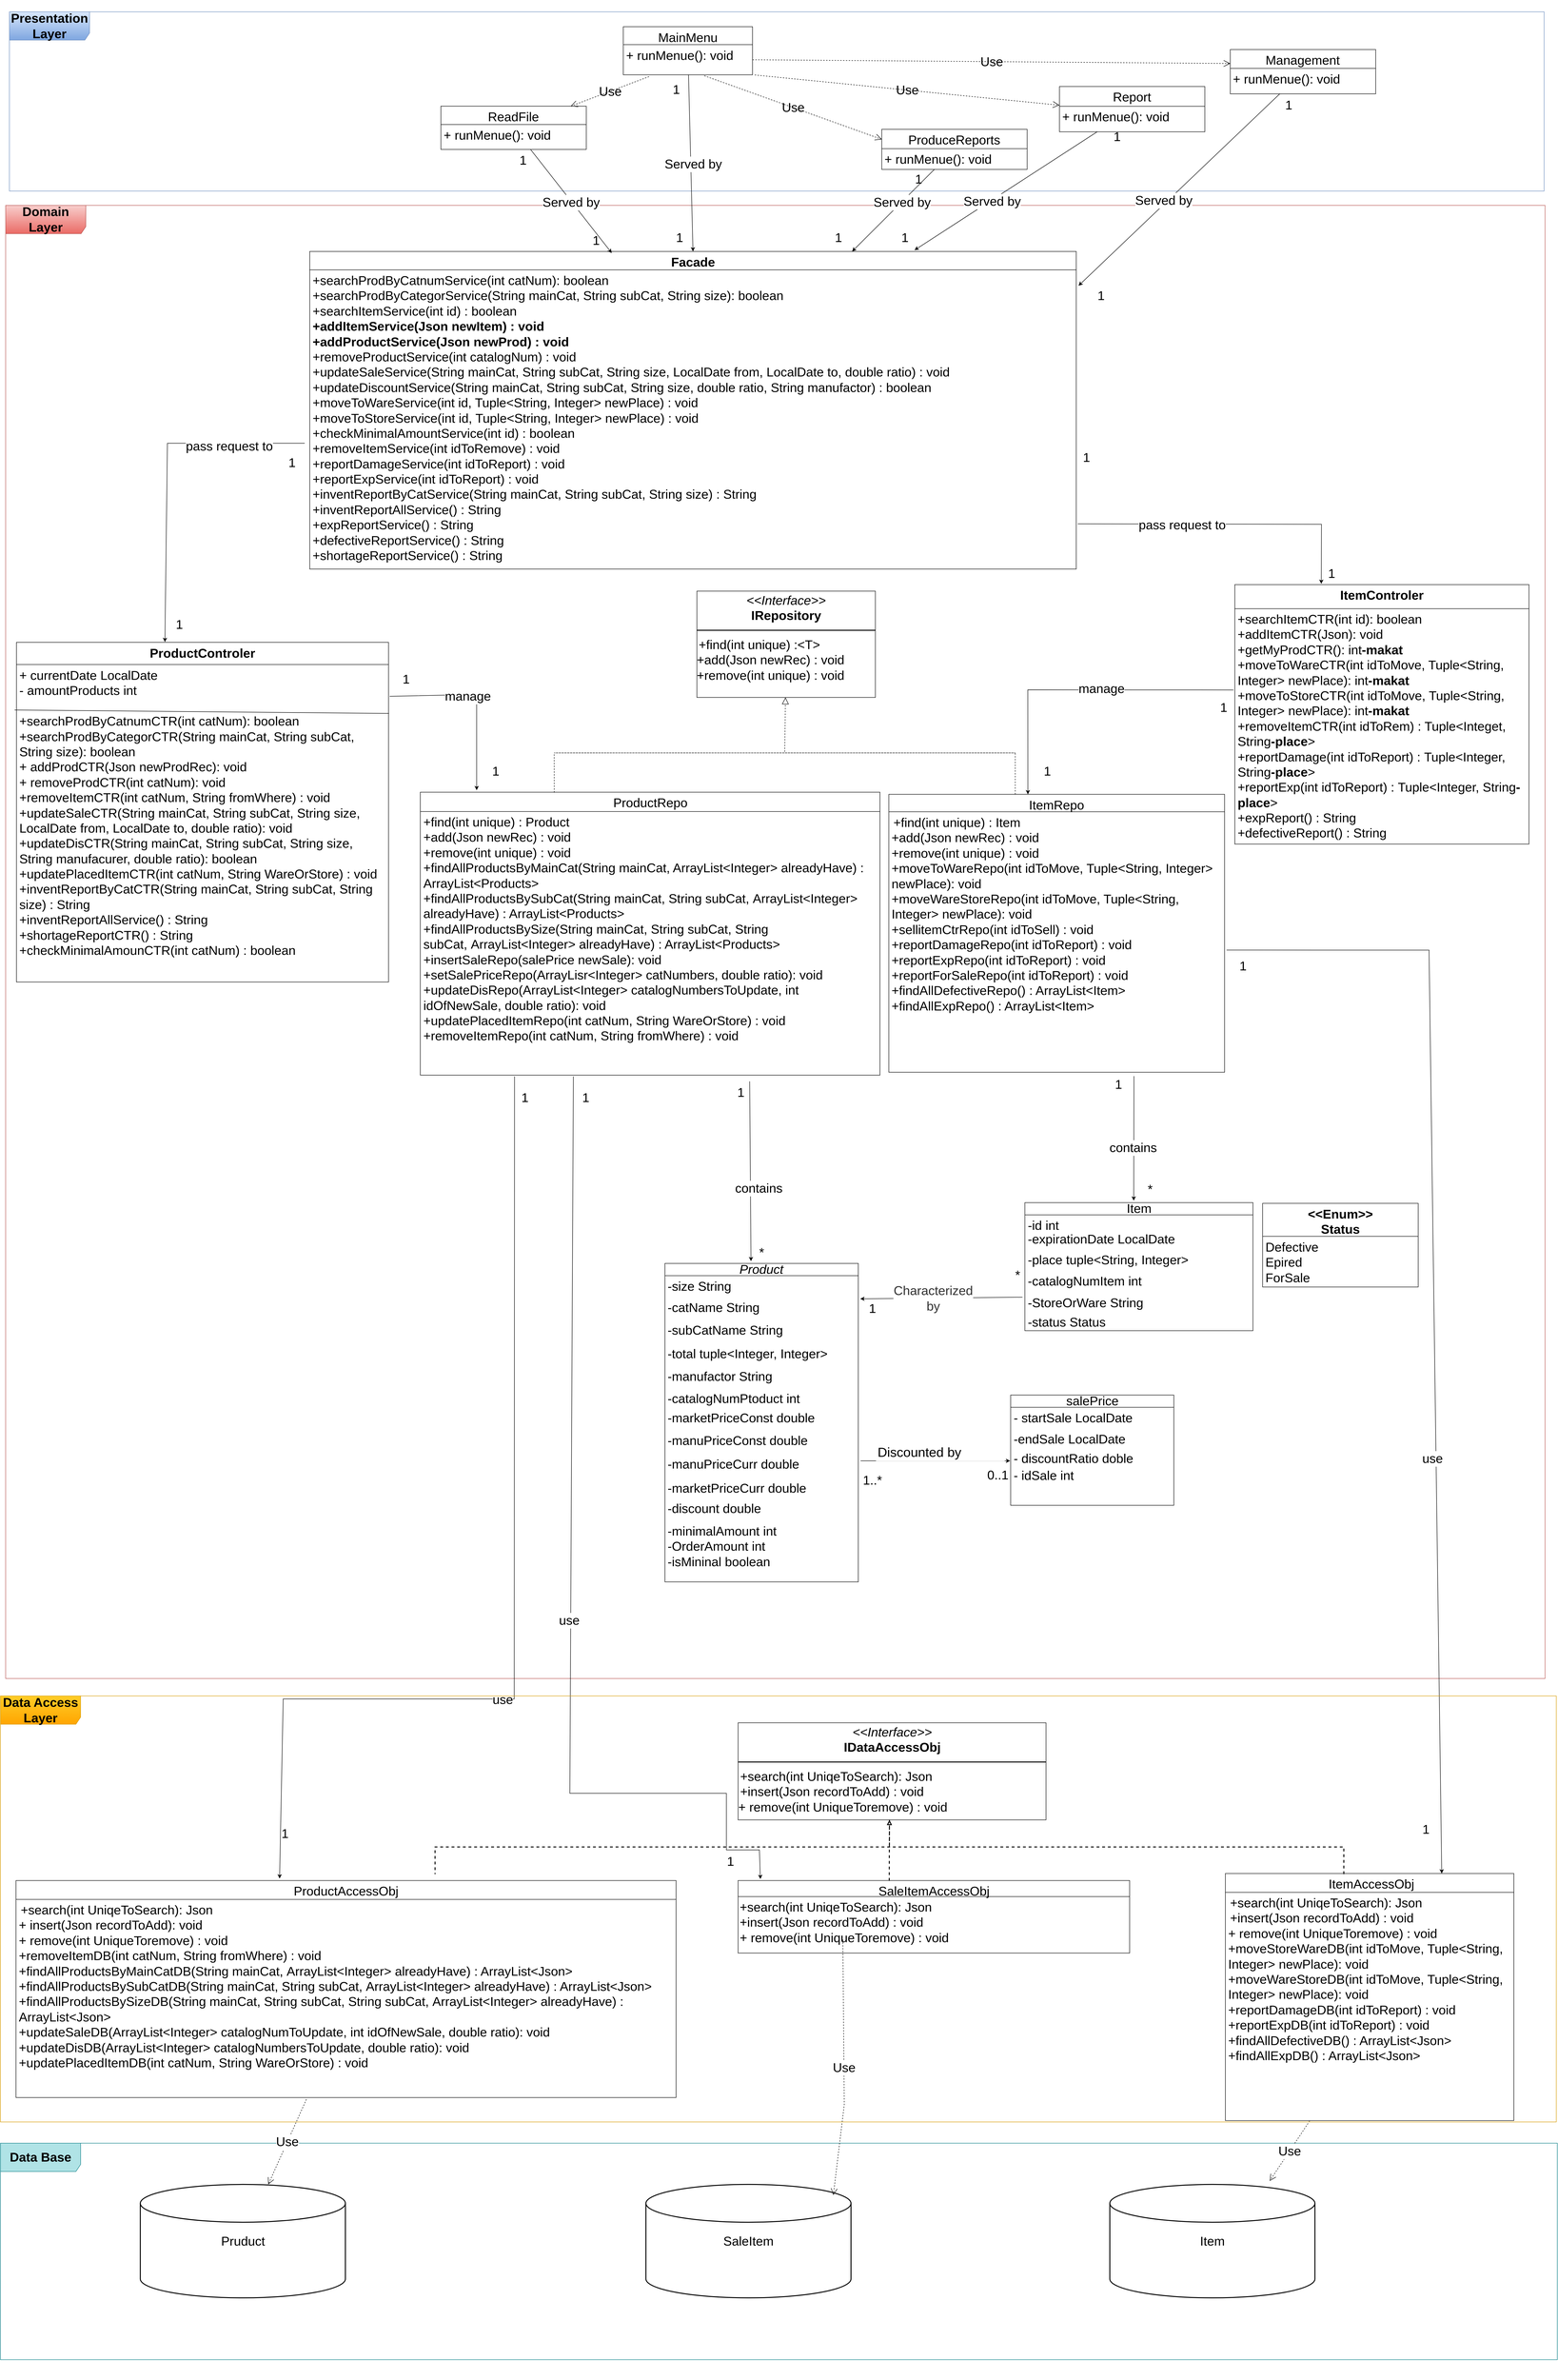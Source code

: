 <mxfile version="24.6.4" type="github">
  <diagram name="‫עמוד-1‬" id="xBLuU2wtgf497_SRaLfK">
    <mxGraphModel dx="2390" dy="-22" grid="1" gridSize="10" guides="1" tooltips="1" connect="1" arrows="1" fold="1" page="1" pageScale="1" pageWidth="827" pageHeight="1169" math="0" shadow="0">
      <root>
        <mxCell id="0" />
        <mxCell id="1" parent="0" />
        <mxCell id="D1ZPYFwKTnbPNE8CXiPq-1" value="" style="group;fontSize=27;fontFamily=Helvetica;" parent="1" vertex="1" connectable="0">
          <mxGeometry x="91" y="2240.33" width="3265" height="3122.67" as="geometry" />
        </mxCell>
        <mxCell id="D1ZPYFwKTnbPNE8CXiPq-2" value="&lt;p style=&quot;margin: 4px 0px 0px; text-align: center; font-size: 27px;&quot;&gt;&lt;font style=&quot;font-size: 27px;&quot;&gt;&lt;i style=&quot;font-size: 27px;&quot;&gt;&amp;lt;&amp;lt;Interface&amp;gt;&amp;gt;&lt;/i&gt;&lt;br style=&quot;font-size: 27px;&quot;&gt;&lt;b style=&quot;font-size: 27px;&quot;&gt;IRepository&lt;/b&gt;&lt;/font&gt;&lt;/p&gt;&lt;hr style=&quot;border-style: solid; font-size: 27px;&quot;&gt;&lt;p style=&quot;margin: 0px 0px 0px 4px; font-size: 27px;&quot;&gt;&lt;/p&gt;&lt;h1 style=&quot;margin: 0px 0px 0px 4px; font-size: 27px;&quot;&gt;&lt;span style=&quot;font-weight: 400; font-size: 27px;&quot;&gt;+find(int unique) :&amp;lt;T&amp;gt;&lt;/span&gt;&lt;br style=&quot;font-size: 27px;&quot;&gt;&lt;/h1&gt;&lt;div style=&quot;font-size: 27px;&quot;&gt;&lt;font style=&quot;font-size: 27px;&quot;&gt;+add(&lt;/font&gt;&lt;span style=&quot;background-color: initial; font-size: 27px;&quot;&gt;Json newRec) : void&lt;/span&gt;&lt;/div&gt;&lt;div style=&quot;font-size: 27px;&quot;&gt;&lt;span style=&quot;background-color: initial; font-size: 27px;&quot;&gt;+remove(int unique) : void&lt;/span&gt;&lt;/div&gt;" style="verticalAlign=top;align=left;overflow=fill;html=1;whiteSpace=wrap;hachureGap=4;fontFamily=Helvetica;labelBackgroundColor=none;fontSize=27;" parent="D1ZPYFwKTnbPNE8CXiPq-1" vertex="1">
          <mxGeometry x="1466.131" y="817.689" width="378.553" height="225.347" as="geometry" />
        </mxCell>
        <mxCell id="D1ZPYFwKTnbPNE8CXiPq-3" value="" style="endArrow=block;dashed=1;endFill=0;endSize=12;html=1;rounded=0;hachureGap=4;fontFamily=Helvetica;labelBackgroundColor=none;fontColor=default;fontSize=27;" parent="D1ZPYFwKTnbPNE8CXiPq-1" target="D1ZPYFwKTnbPNE8CXiPq-2" edge="1">
          <mxGeometry width="160" relative="1" as="geometry">
            <mxPoint x="1668.156" y="1160.709" as="sourcePoint" />
            <mxPoint x="1652.654" y="1056.184" as="targetPoint" />
            <Array as="points">
              <mxPoint x="1163.421" y="1160.709" />
              <mxPoint x="1794.339" y="1160.709" />
              <mxPoint x="2141.344" y="1160.709" />
              <mxPoint x="1936.296" y="1160.709" />
              <mxPoint x="1652.383" y="1160.709" />
            </Array>
          </mxGeometry>
        </mxCell>
        <mxCell id="D1ZPYFwKTnbPNE8CXiPq-4" value="&lt;span style=&quot;font-size: 27px; font-weight: 400;&quot;&gt;ProductRepo&lt;/span&gt;" style="swimlane;fontStyle=1;align=center;verticalAlign=top;childLayout=stackLayout;horizontal=1;startSize=41;horizontalStack=0;resizeParent=1;resizeParentMax=0;resizeLast=0;collapsible=1;marginBottom=0;whiteSpace=wrap;html=1;hachureGap=4;fontFamily=Helvetica;labelBackgroundColor=none;fontSize=27;" parent="D1ZPYFwKTnbPNE8CXiPq-1" vertex="1">
          <mxGeometry x="879.51" y="1243.95" width="974.86" height="599.678" as="geometry" />
        </mxCell>
        <mxCell id="D1ZPYFwKTnbPNE8CXiPq-5" value="&lt;div style=&quot;font-size: 27px;&quot;&gt;&lt;div style=&quot;font-size: 27px;&quot;&gt;&lt;span style=&quot;background-color: initial; font-size: 27px;&quot;&gt;+find(int unique) : Product&lt;/span&gt;&lt;/div&gt;&lt;div style=&quot;font-size: 27px;&quot;&gt;&lt;font style=&quot;background-color: initial; font-size: 27px;&quot;&gt;+add(&lt;/font&gt;&lt;span style=&quot;background-color: initial; font-size: 27px;&quot;&gt;Json newRec) : void&lt;/span&gt;&lt;/div&gt;&lt;div style=&quot;font-size: 27px;&quot;&gt;+remove(int unique) : void&lt;/div&gt;&lt;div style=&quot;font-size: 27px;&quot;&gt;&lt;span style=&quot;background-color: initial; font-size: 27px;&quot;&gt;+findAllProductsByMainCat(String mainCat, ArrayList&amp;lt;Integer&amp;gt; alreadyHave) : ArrayList&amp;lt;Products&amp;gt;&lt;/span&gt;&lt;/div&gt;&lt;div style=&quot;font-size: 27px;&quot;&gt;&lt;div style=&quot;font-size: 27px;&quot;&gt;&lt;span style=&quot;background-color: initial; font-size: 27px;&quot;&gt;+findAllProductsBySubCat(&lt;/span&gt;&lt;span style=&quot;background-color: initial; font-size: 27px;&quot;&gt;String mainCat,&amp;nbsp;&lt;/span&gt;&lt;span style=&quot;background-color: initial; font-size: 27px;&quot;&gt;String subCat,&amp;nbsp;&lt;/span&gt;&lt;span style=&quot;background-color: initial; font-size: 27px;&quot;&gt;ArrayList&amp;lt;Integer&amp;gt; alreadyHave&lt;/span&gt;&lt;span style=&quot;background-color: initial; font-size: 27px;&quot;&gt;) : ArrayList&amp;lt;Products&amp;gt;&lt;/span&gt;&lt;/div&gt;&lt;div style=&quot;font-size: 27px;&quot;&gt;&lt;div style=&quot;font-size: 27px;&quot;&gt;&lt;span style=&quot;background-color: initial; font-size: 27px;&quot;&gt;+findAllProductsBySize(&lt;/span&gt;&lt;span style=&quot;background-color: initial; font-size: 27px;&quot;&gt;String mainCat,&amp;nbsp;&lt;/span&gt;&lt;span style=&quot;background-color: initial; font-size: 27px;&quot;&gt;String subCat,&amp;nbsp;&lt;/span&gt;&lt;span style=&quot;background-color: initial; font-size: 27px;&quot;&gt;String subCat,&amp;nbsp;&lt;/span&gt;&lt;span style=&quot;background-color: initial; font-size: 27px;&quot;&gt;ArrayList&amp;lt;Integer&amp;gt; alreadyHave&lt;/span&gt;&lt;span style=&quot;background-color: initial; font-size: 27px;&quot;&gt;) : ArrayList&amp;lt;Products&amp;gt;&lt;/span&gt;&lt;/div&gt;&lt;/div&gt;&lt;div style=&quot;font-size: 27px;&quot;&gt;&lt;span style=&quot;background-color: initial; font-size: 27px;&quot;&gt;+insertSaleRepo(salePrice newSale&lt;/span&gt;&lt;span style=&quot;background-color: initial; font-size: 27px;&quot;&gt;): void&lt;/span&gt;&lt;/div&gt;&lt;div style=&quot;font-size: 27px;&quot;&gt;&lt;span style=&quot;background-color: initial; font-size: 27px;&quot;&gt;+setSalePriceRepo(ArrayLisr&amp;lt;Integer&amp;gt; catNumbers, double ratio): void&lt;/span&gt;&lt;/div&gt;&lt;/div&gt;&lt;/div&gt;&lt;div style=&quot;font-size: 27px;&quot;&gt;&lt;font style=&quot;font-size: 27px;&quot;&gt;+updateDisRepo(&lt;/font&gt;&lt;span style=&quot;background-color: initial; font-size: 27px;&quot;&gt;ArrayList&amp;lt;Integer&amp;gt; catalogNumbersToUpdate, int idOfNewSale, double ratio): void&lt;/span&gt;&lt;/div&gt;&lt;div style=&quot;font-size: 27px;&quot;&gt;&lt;div style=&quot;font-size: 27px;&quot;&gt;+updatePlacedItemRepo(int catNum, String WareOrStore) : void&lt;br style=&quot;font-size: 27px;&quot;&gt;&lt;/div&gt;&lt;div style=&quot;font-size: 27px;&quot;&gt;&lt;div style=&quot;font-size: 27px;&quot;&gt;+removeItemRepo(int catNum, String fromWhere) : void&lt;/div&gt;&lt;div style=&quot;font-size: 27px;&quot;&gt;&lt;br style=&quot;font-size: 27px;&quot;&gt;&lt;/div&gt;&lt;/div&gt;&lt;/div&gt;" style="text;strokeColor=none;fillColor=none;align=left;verticalAlign=top;spacingLeft=4;spacingRight=4;overflow=hidden;rotatable=0;points=[[0,0.5],[1,0.5]];portConstraint=eastwest;whiteSpace=wrap;html=1;fontFamily=Helvetica;labelBackgroundColor=none;fontSize=27;" parent="D1ZPYFwKTnbPNE8CXiPq-4" vertex="1">
          <mxGeometry y="41" width="974.86" height="558.678" as="geometry" />
        </mxCell>
        <mxCell id="D1ZPYFwKTnbPNE8CXiPq-6" value="" style="edgeStyle=none;orthogonalLoop=1;jettySize=auto;html=1;rounded=0;dashed=1;startArrow=none;startFill=0;endArrow=none;endFill=0;fontSize=27;fontFamily=Helvetica;" parent="D1ZPYFwKTnbPNE8CXiPq-1" edge="1">
          <mxGeometry width="80" relative="1" as="geometry">
            <mxPoint x="1163.546" y="1244.678" as="sourcePoint" />
            <mxPoint x="1163.421" y="1160.709" as="targetPoint" />
            <Array as="points" />
          </mxGeometry>
        </mxCell>
        <mxCell id="D1ZPYFwKTnbPNE8CXiPq-7" value="&lt;font style=&quot;font-size: 27px;&quot;&gt;&lt;span style=&quot;font-size: 27px; font-weight: 400;&quot;&gt;ItemRepo&lt;/span&gt;&lt;/font&gt;" style="swimlane;fontStyle=1;align=center;verticalAlign=top;childLayout=stackLayout;horizontal=1;startSize=37;horizontalStack=0;resizeParent=1;resizeParentMax=0;resizeLast=0;collapsible=1;marginBottom=0;whiteSpace=wrap;html=1;hachureGap=4;fontFamily=Helvetica;labelBackgroundColor=none;fontSize=27;" parent="D1ZPYFwKTnbPNE8CXiPq-1" vertex="1">
          <mxGeometry x="1873.205" y="1248.424" width="712.124" height="589.092" as="geometry" />
        </mxCell>
        <mxCell id="D1ZPYFwKTnbPNE8CXiPq-8" value="&lt;div style=&quot;font-size: 27px;&quot;&gt;&lt;h1 style=&quot;margin: 0px 0px 0px 4px; font-size: 27px;&quot;&gt;&lt;span style=&quot;font-weight: 400; font-size: 27px;&quot;&gt;+find(int unique) : Item&lt;/span&gt;&lt;/h1&gt;&lt;div style=&quot;font-size: 27px;&quot;&gt;&lt;font style=&quot;background-color: initial; font-size: 27px;&quot;&gt;+add(&lt;/font&gt;&lt;span style=&quot;background-color: initial; font-size: 27px;&quot;&gt;Json newRec) : void&lt;/span&gt;&lt;/div&gt;&lt;div style=&quot;font-size: 27px;&quot;&gt;+remove(int unique) : void&lt;/div&gt;&lt;div style=&quot;font-size: 27px;&quot;&gt;&lt;span style=&quot;background-color: initial; font-size: 27px;&quot;&gt;+moveToWareRepo(int idToMove, Tuple&amp;lt;String, Integer&amp;gt; newPlace): void&lt;/span&gt;&lt;br style=&quot;font-size: 27px;&quot;&gt;&lt;/div&gt;&lt;div style=&quot;font-size: 27px;&quot;&gt;&lt;span style=&quot;font-size: 27px;&quot;&gt;+moveWare&lt;/span&gt;&lt;span style=&quot;background-color: initial; font-size: 27px;&quot;&gt;Store&lt;/span&gt;&lt;span style=&quot;background-color: initial; font-size: 27px;&quot;&gt;Repo(int idToMove, Tuple&amp;lt;String, Integer&amp;gt; newPlace): void&lt;/span&gt;&lt;/div&gt;&lt;div style=&quot;font-size: 27px;&quot;&gt;&lt;span style=&quot;background-color: initial; font-size: 27px;&quot;&gt;+sellitemCtrRepo(int idToSell) : void&lt;/span&gt;&lt;/div&gt;&lt;div style=&quot;font-size: 27px;&quot;&gt;&lt;div style=&quot;font-size: 27px;&quot;&gt;&lt;span style=&quot;background-color: initial; font-size: 27px;&quot;&gt;+reportDamageRepo(int idToReport) : void&lt;/span&gt;&lt;/div&gt;&lt;div style=&quot;font-size: 27px;&quot;&gt;&lt;span style=&quot;background-color: initial; font-size: 27px;&quot;&gt;+reportExpRepo(int idToReport) : void&lt;/span&gt;&lt;/div&gt;&lt;div style=&quot;font-size: 27px;&quot;&gt;&lt;div&gt;&lt;span style=&quot;background-color: initial;&quot;&gt;+reportForSaleRepo(int idToReport) : void&lt;/span&gt;&lt;/div&gt;&lt;/div&gt;&lt;/div&gt;&lt;div style=&quot;font-size: 27px;&quot;&gt;&lt;font style=&quot;font-size: 27px;&quot;&gt;+findAllDefectiveRepo() : ArrayList&amp;lt;Item&amp;gt;&lt;/font&gt;&lt;/div&gt;&lt;div style=&quot;font-size: 27px;&quot;&gt;&lt;span style=&quot;background-color: initial; font-size: 27px;&quot;&gt;+findAllExpRepo() : ArrayList&amp;lt;Item&amp;gt;&lt;/span&gt;&lt;/div&gt;&lt;div style=&quot;font-size: 27px;&quot;&gt;&lt;br style=&quot;font-size: 27px;&quot;&gt;&lt;/div&gt;&lt;/div&gt;" style="text;strokeColor=none;fillColor=none;align=left;verticalAlign=top;spacingLeft=4;spacingRight=4;overflow=hidden;rotatable=0;points=[[0,0.5],[1,0.5]];portConstraint=eastwest;whiteSpace=wrap;html=1;fontFamily=Helvetica;labelBackgroundColor=none;fontSize=27;" parent="D1ZPYFwKTnbPNE8CXiPq-7" vertex="1">
          <mxGeometry y="37" width="712.124" height="552.092" as="geometry" />
        </mxCell>
        <mxCell id="D1ZPYFwKTnbPNE8CXiPq-11" value="ProductControler" style="swimlane;fontStyle=1;align=center;verticalAlign=top;childLayout=stackLayout;horizontal=1;startSize=47;horizontalStack=0;resizeParent=1;resizeParentMax=0;resizeLast=0;collapsible=1;marginBottom=0;whiteSpace=wrap;html=1;fontSize=27;fontFamily=Helvetica;" parent="D1ZPYFwKTnbPNE8CXiPq-1" vertex="1">
          <mxGeometry x="22.917" y="926.328" width="789.17" height="720" as="geometry" />
        </mxCell>
        <mxCell id="D1ZPYFwKTnbPNE8CXiPq-12" value="+ currentDate LocalDate&lt;div style=&quot;font-size: 27px;&quot;&gt;&lt;font style=&quot;font-size: 27px;&quot;&gt;&lt;span style=&quot;background-color: initial;&quot;&gt;- amountProducts int&lt;/span&gt;&lt;/font&gt;&lt;/div&gt;&lt;div style=&quot;font-size: 27px;&quot;&gt;&lt;font style=&quot;font-size: 27px;&quot;&gt;&lt;br&gt;&lt;/font&gt;&lt;/div&gt;&lt;div style=&quot;font-size: 27px;&quot;&gt;&lt;font style=&quot;font-size: 27px;&quot;&gt;+searchProdByCatnumCTR(int catNum): boolean&lt;/font&gt;&lt;/div&gt;&lt;div style=&quot;font-size: 27px;&quot;&gt;&lt;font style=&quot;font-size: 27px;&quot;&gt;&lt;div&gt;+searchProdByCategorCTR(&lt;span style=&quot;background-color: initial;&quot;&gt;String mainCat, String subCat, String size&lt;/span&gt;&lt;span style=&quot;background-color: initial;&quot;&gt;): boolean&lt;/span&gt;&lt;/div&gt;&lt;div&gt;&lt;div&gt;&lt;span style=&quot;background-color: initial;&quot;&gt;+ addProdCTR(Json&amp;nbsp;&lt;/span&gt;&lt;span style=&quot;background-color: initial;&quot;&gt;newProdRec&lt;/span&gt;&lt;span style=&quot;background-color: initial;&quot;&gt;): void&lt;/span&gt;&lt;br&gt;&lt;/div&gt;&lt;/div&gt;&lt;/font&gt;&lt;/div&gt;&lt;div style=&quot;font-size: 27px;&quot;&gt;&lt;span style=&quot;background-color: initial; font-size: 27px;&quot;&gt;+ removeProdCTR(int catNum): void&lt;/span&gt;&lt;br style=&quot;font-size: 27px;&quot;&gt;&lt;/div&gt;&lt;div style=&quot;font-size: 27px;&quot;&gt;+removeItemCTR(int catNum, String fromWhere) : void&lt;/div&gt;&lt;div style=&quot;font-size: 27px;&quot;&gt;&lt;span style=&quot;background-color: initial; font-size: 27px;&quot;&gt;+updateSaleCTR(String mainCat, String subCat, String size, LocalDate from, LocalDate to, double ratio): void&lt;/span&gt;&lt;/div&gt;&lt;div style=&quot;font-size: 27px;&quot;&gt;&lt;font style=&quot;background-color: initial; font-size: 27px;&quot;&gt;&lt;span style=&quot;background-color: initial; font-size: 27px;&quot;&gt;+updateDisCTR(&lt;/span&gt;&lt;/font&gt;&lt;span style=&quot;background-color: initial; font-size: 27px;&quot;&gt;String mainCat, String subCat, String size, String manufacurer, double ratio):&amp;nbsp;&lt;/span&gt;&lt;span style=&quot;background-color: initial;&quot;&gt;boolean&lt;/span&gt;&lt;br style=&quot;font-size: 27px;&quot;&gt;&lt;/div&gt;&lt;div style=&quot;font-size: 27px;&quot;&gt;&lt;span style=&quot;background-color: initial; font-size: 27px;&quot;&gt;+updatePlacedItemCTR(int catNum, String WareOrStore) : void&lt;/span&gt;&lt;/div&gt;&lt;div style=&quot;font-size: 27px;&quot;&gt;&lt;span style=&quot;background-color: initial; font-size: 27px;&quot;&gt;+inventReportByCatCTR(&lt;/span&gt;&lt;span style=&quot;background-color: initial; font-size: 27px;&quot;&gt;String mainCat, String subCat, String size) : String&lt;/span&gt;&lt;/div&gt;&lt;div style=&quot;font-size: 27px;&quot;&gt;&lt;div&gt;&lt;span style=&quot;background-color: initial;&quot;&gt;+inventReportAllService(&lt;/span&gt;&lt;span style=&quot;background-color: initial;&quot;&gt;) : String&lt;/span&gt;&lt;/div&gt;&lt;/div&gt;&lt;div style=&quot;font-size: 27px;&quot;&gt;&lt;div&gt;&lt;span style=&quot;background-color: initial;&quot;&gt;+shortageReportCTR(&lt;/span&gt;&lt;span style=&quot;background-color: initial;&quot;&gt;) : String&lt;/span&gt;&lt;/div&gt;&lt;/div&gt;&lt;div style=&quot;font-size: 27px;&quot;&gt;&lt;div&gt;&lt;span style=&quot;background-color: initial;&quot;&gt;+checkMinimalAmoun&lt;/span&gt;&lt;span style=&quot;background-color: initial;&quot;&gt;CTR&lt;/span&gt;&lt;span style=&quot;background-color: initial;&quot;&gt;(int catNum) : boolean&lt;/span&gt;&lt;/div&gt;&lt;/div&gt;" style="text;strokeColor=none;fillColor=none;align=left;verticalAlign=top;spacingLeft=4;spacingRight=4;overflow=hidden;rotatable=0;points=[[0,0.5],[1,0.5]];portConstraint=eastwest;whiteSpace=wrap;html=1;fontSize=27;fontFamily=Helvetica;" parent="D1ZPYFwKTnbPNE8CXiPq-11" vertex="1">
          <mxGeometry y="47" width="789.17" height="673" as="geometry" />
        </mxCell>
        <mxCell id="D1ZPYFwKTnbPNE8CXiPq-150" value="" style="endArrow=none;html=1;rounded=0;entryX=1.001;entryY=0.154;entryDx=0;entryDy=0;entryPerimeter=0;" parent="D1ZPYFwKTnbPNE8CXiPq-11" target="D1ZPYFwKTnbPNE8CXiPq-12" edge="1">
          <mxGeometry width="50" height="50" relative="1" as="geometry">
            <mxPoint x="-3.917" y="143.342" as="sourcePoint" />
            <mxPoint x="576.083" y="353.342" as="targetPoint" />
          </mxGeometry>
        </mxCell>
        <mxCell id="D1ZPYFwKTnbPNE8CXiPq-13" value="ItemControler" style="swimlane;fontStyle=1;align=center;verticalAlign=top;childLayout=stackLayout;horizontal=1;startSize=51;horizontalStack=0;resizeParent=1;resizeParentMax=0;resizeLast=0;collapsible=1;marginBottom=0;whiteSpace=wrap;html=1;fontSize=27;fontFamily=Helvetica;" parent="D1ZPYFwKTnbPNE8CXiPq-1" vertex="1">
          <mxGeometry x="2606.961" y="803.886" width="623.98" height="550" as="geometry" />
        </mxCell>
        <mxCell id="D1ZPYFwKTnbPNE8CXiPq-14" value="&lt;div style=&quot;font-size: 27px;&quot;&gt;+searchItemCTR(int id): boolean&lt;/div&gt;+addItemCTR(Json): void&lt;div&gt;+getMyProdCTR(): int&lt;b&gt;-makat&lt;/b&gt;&lt;br&gt;&lt;div style=&quot;&quot;&gt;&lt;div style=&quot;font-size: 27px;&quot;&gt;+moveToWareCTR(int idToMove, Tuple&amp;lt;String, Integer&amp;gt; newPlace): int&lt;b&gt;-makat&lt;/b&gt;&lt;/div&gt;&lt;div style=&quot;font-size: 27px;&quot;&gt;+&lt;span style=&quot;background-color: initial; font-size: 27px;&quot;&gt;moveTo&lt;/span&gt;&lt;span style=&quot;background-color: initial; font-size: 27px;&quot;&gt;Store&lt;/span&gt;&lt;span style=&quot;background-color: initial; font-size: 27px;&quot;&gt;CTR(int idToMove, Tuple&amp;lt;String, Integer&amp;gt; newPlace): int&lt;/span&gt;&lt;b style=&quot;background-color: initial;&quot;&gt;-makat&lt;/b&gt;&lt;/div&gt;&lt;div style=&quot;&quot;&gt;&lt;div style=&quot;&quot;&gt;&lt;div style=&quot;font-size: 27px;&quot;&gt;&lt;span style=&quot;background-color: initial; font-size: 27px;&quot;&gt;+removeItemCTR(int idToRem) : Tuple&amp;lt;Integet, String&lt;b&gt;-place&lt;/b&gt;&amp;gt;&lt;/span&gt;&lt;/div&gt;&lt;div style=&quot;&quot;&gt;&lt;span style=&quot;font-size: 27px; background-color: initial;&quot;&gt;+reportDamage(int idToReport) :&amp;nbsp;&lt;/span&gt;&lt;span style=&quot;background-color: initial;&quot;&gt;Tuple&amp;lt;Integer, String&lt;/span&gt;&lt;span style=&quot;background-color: initial;&quot;&gt;&lt;b&gt;-place&lt;/b&gt;&lt;/span&gt;&lt;span style=&quot;background-color: initial;&quot;&gt;&amp;gt;&lt;/span&gt;&lt;/div&gt;&lt;div style=&quot;&quot;&gt;&lt;div style=&quot;&quot;&gt;&lt;div style=&quot;&quot;&gt;&lt;span style=&quot;font-size: 27px; background-color: initial;&quot;&gt;+reportExp(int idToReport) :&amp;nbsp;&lt;/span&gt;&lt;span style=&quot;background-color: initial;&quot;&gt;Tuple&amp;lt;Integer, String&lt;/span&gt;&lt;b style=&quot;background-color: initial;&quot;&gt;-place&lt;/b&gt;&lt;span style=&quot;background-color: initial;&quot;&gt;&amp;gt;&lt;/span&gt;&lt;/div&gt;&lt;/div&gt;&lt;/div&gt;&lt;/div&gt;&lt;/div&gt;&lt;div style=&quot;font-size: 27px;&quot;&gt;&lt;span style=&quot;font-size: 27px; background-color: initial;&quot;&gt;+expReport() : String&lt;/span&gt;&lt;/div&gt;&lt;div style=&quot;font-size: 27px;&quot;&gt;&lt;span style=&quot;font-size: 27px;&quot;&gt;+defectiveReport() : String&lt;/span&gt;&lt;span style=&quot;font-size: 27px; background-color: initial;&quot;&gt;&lt;br style=&quot;font-size: 27px;&quot;&gt;&lt;/span&gt;&lt;/div&gt;&lt;/div&gt;&lt;/div&gt;" style="text;strokeColor=none;fillColor=none;align=left;verticalAlign=top;spacingLeft=4;spacingRight=4;overflow=hidden;rotatable=0;points=[[0,0.5],[1,0.5]];portConstraint=eastwest;whiteSpace=wrap;html=1;fontSize=27;fontFamily=Helvetica;" parent="D1ZPYFwKTnbPNE8CXiPq-13" vertex="1">
          <mxGeometry y="51" width="623.98" height="499" as="geometry" />
        </mxCell>
        <mxCell id="D1ZPYFwKTnbPNE8CXiPq-15" style="edgeStyle=none;rounded=0;orthogonalLoop=1;jettySize=auto;html=1;fontSize=27;fontFamily=Helvetica;" parent="D1ZPYFwKTnbPNE8CXiPq-1" edge="1">
          <mxGeometry relative="1" as="geometry">
            <mxPoint x="2604.059" y="1027.281" as="sourcePoint" />
            <mxPoint x="2168.158" y="1248.425" as="targetPoint" />
            <Array as="points">
              <mxPoint x="2168.002" y="1026.94" />
            </Array>
          </mxGeometry>
        </mxCell>
        <mxCell id="D1ZPYFwKTnbPNE8CXiPq-16" value="&lt;font style=&quot;font-size: 27px;&quot;&gt;manage&lt;/font&gt;" style="edgeLabel;html=1;align=center;verticalAlign=middle;resizable=0;points=[];fontSize=27;fontFamily=Helvetica;" parent="D1ZPYFwKTnbPNE8CXiPq-15" vertex="1" connectable="0">
          <mxGeometry x="-0.148" y="-3" relative="1" as="geometry">
            <mxPoint as="offset" />
          </mxGeometry>
        </mxCell>
        <mxCell id="D1ZPYFwKTnbPNE8CXiPq-17" value="&lt;h2 style=&quot;font-size: 27px;&quot;&gt;Domain Layer&lt;/h2&gt;" style="shape=umlFrame;whiteSpace=wrap;html=1;pointerEvents=0;width=170;height=60;fontFamily=Helvetica;labelBackgroundColor=none;fillColor=#f8cecc;strokeColor=#b85450;fontSize=27;gradientColor=#ea6b66;" parent="D1ZPYFwKTnbPNE8CXiPq-1" vertex="1">
          <mxGeometry width="3265" height="3122.67" as="geometry" />
        </mxCell>
        <mxCell id="D1ZPYFwKTnbPNE8CXiPq-18" value="" style="edgeStyle=none;orthogonalLoop=1;jettySize=auto;html=1;rounded=0;dashed=1;startArrow=none;startFill=0;endArrow=none;endFill=0;fontSize=27;fontFamily=Helvetica;" parent="D1ZPYFwKTnbPNE8CXiPq-1" edge="1">
          <mxGeometry width="80" relative="1" as="geometry">
            <mxPoint x="2141.344" y="1248.425" as="sourcePoint" />
            <mxPoint x="2141.344" y="1160.709" as="targetPoint" />
            <Array as="points" />
          </mxGeometry>
        </mxCell>
        <mxCell id="D1ZPYFwKTnbPNE8CXiPq-19" value="salePrice" style="swimlane;fontStyle=0;childLayout=stackLayout;horizontal=1;startSize=26;fillColor=none;horizontalStack=0;resizeParent=1;resizeParentMax=0;resizeLast=0;collapsible=1;marginBottom=0;whiteSpace=wrap;html=1;fontSize=27;fontFamily=Helvetica;" parent="D1ZPYFwKTnbPNE8CXiPq-1" vertex="1">
          <mxGeometry x="2131.612" y="2521.745" width="346.06" height="233.847" as="geometry" />
        </mxCell>
        <mxCell id="D1ZPYFwKTnbPNE8CXiPq-20" value="- startSale LocalDate" style="text;strokeColor=none;fillColor=none;align=left;verticalAlign=top;spacingLeft=4;spacingRight=4;overflow=hidden;rotatable=0;points=[[0,0.5],[1,0.5]];portConstraint=eastwest;whiteSpace=wrap;html=1;fontSize=27;fontFamily=Helvetica;" parent="D1ZPYFwKTnbPNE8CXiPq-19" vertex="1">
          <mxGeometry y="26" width="346.06" height="45" as="geometry" />
        </mxCell>
        <mxCell id="D1ZPYFwKTnbPNE8CXiPq-21" value="-endSale LocalDate" style="text;strokeColor=none;fillColor=none;align=left;verticalAlign=top;spacingLeft=4;spacingRight=4;overflow=hidden;rotatable=0;points=[[0,0.5],[1,0.5]];portConstraint=eastwest;whiteSpace=wrap;html=1;fontSize=27;fontFamily=Helvetica;" parent="D1ZPYFwKTnbPNE8CXiPq-19" vertex="1">
          <mxGeometry y="71" width="346.06" height="41" as="geometry" />
        </mxCell>
        <mxCell id="D1ZPYFwKTnbPNE8CXiPq-22" value="- discountRatio doble" style="text;strokeColor=none;fillColor=none;align=left;verticalAlign=top;spacingLeft=4;spacingRight=4;overflow=hidden;rotatable=0;points=[[0,0.5],[1,0.5]];portConstraint=eastwest;whiteSpace=wrap;html=1;fontSize=27;fontFamily=Helvetica;" parent="D1ZPYFwKTnbPNE8CXiPq-19" vertex="1">
          <mxGeometry y="112" width="346.06" height="36" as="geometry" />
        </mxCell>
        <mxCell id="D1ZPYFwKTnbPNE8CXiPq-23" value="- idSale int" style="text;strokeColor=none;fillColor=none;align=left;verticalAlign=top;spacingLeft=4;spacingRight=4;overflow=hidden;rotatable=0;points=[[0,0.5],[1,0.5]];portConstraint=eastwest;whiteSpace=wrap;html=1;fontSize=27;fontFamily=Helvetica;" parent="D1ZPYFwKTnbPNE8CXiPq-19" vertex="1">
          <mxGeometry y="148" width="346.06" height="85.847" as="geometry" />
        </mxCell>
        <mxCell id="D1ZPYFwKTnbPNE8CXiPq-27" value="Facade" style="swimlane;fontStyle=1;align=center;verticalAlign=top;childLayout=stackLayout;horizontal=1;startSize=39;horizontalStack=0;resizeParent=1;resizeParentMax=0;resizeLast=0;collapsible=1;marginBottom=0;whiteSpace=wrap;html=1;fontSize=27;fontFamily=Helvetica;" parent="D1ZPYFwKTnbPNE8CXiPq-1" vertex="1">
          <mxGeometry x="644.941" y="97.672" width="1625.783" height="673.192" as="geometry" />
        </mxCell>
        <mxCell id="D1ZPYFwKTnbPNE8CXiPq-28" value="&lt;div style=&quot;font-size: 27px;&quot;&gt;&lt;span style=&quot;background-color: initial;&quot;&gt;+searchProdByCatnum&lt;/span&gt;&lt;span style=&quot;background-color: initial;&quot;&gt;Service&lt;/span&gt;&lt;span style=&quot;background-color: initial;&quot;&gt;(int catNum): boolean&lt;/span&gt;&lt;br&gt;&lt;/div&gt;&lt;div style=&quot;font-size: 27px;&quot;&gt;&lt;div&gt;+searchProdByCategorService(String mainCat, String subCat, String size): boolean&lt;/div&gt;&lt;div&gt;&lt;span style=&quot;background-color: initial;&quot;&gt;+searchItemService&lt;/span&gt;&lt;span style=&quot;background-color: initial;&quot;&gt;(int id) : boolean&lt;/span&gt;&lt;br&gt;&lt;/div&gt;&lt;/div&gt;&lt;div style=&quot;font-size: 27px;&quot;&gt;&lt;b&gt;&lt;span style=&quot;background-color: initial; font-size: 27px;&quot;&gt;+addItem&lt;/span&gt;Service&lt;span style=&quot;background-color: initial; font-size: 27px;&quot;&gt;(Json newItem) : void&lt;/span&gt;&lt;/b&gt;&lt;/div&gt;&lt;div style=&quot;font-size: 27px;&quot;&gt;&lt;b&gt;+addProductService&lt;span style=&quot;background-color: initial; font-size: 27px;&quot;&gt;(Json newProd) : void&lt;/span&gt;&lt;/b&gt;&lt;/div&gt;&lt;div style=&quot;font-size: 27px;&quot;&gt;&lt;div style=&quot;font-size: 27px;&quot;&gt;+removeProductService&lt;span style=&quot;background-color: initial; font-size: 27px;&quot;&gt;(int catalogNum) : void&lt;/span&gt;&lt;/div&gt;&lt;div style=&quot;font-size: 27px;&quot;&gt;&lt;span style=&quot;background-color: initial; font-size: 27px;&quot;&gt;+updateSaleService(&lt;/span&gt;&lt;span style=&quot;background-color: initial; font-size: 27px;&quot;&gt;String mainCat, String subCat, String size, LocalDate from, LocalDate to, double ratio) : void&lt;/span&gt;&lt;br style=&quot;font-size: 27px;&quot;&gt;&lt;/div&gt;&lt;div style=&quot;font-size: 27px;&quot;&gt;&lt;span style=&quot;background-color: initial; font-size: 27px;&quot;&gt;+updateDiscountService(&lt;/span&gt;&lt;span style=&quot;background-color: initial; font-size: 27px;&quot;&gt;String mainCat, String subCat, String size,&amp;nbsp;&lt;/span&gt;&lt;span style=&quot;background-color: initial; font-size: 27px;&quot;&gt;double ratio, String manufactor) : boolean&lt;/span&gt;&lt;/div&gt;&lt;div style=&quot;font-size: 27px;&quot;&gt;&lt;div style=&quot;font-size: 27px;&quot;&gt;&lt;span style=&quot;background-color: initial; font-size: 27px;&quot;&gt;+moveToWareService(int id, Tuple&amp;lt;String, Integer&amp;gt; newPlace) : void&lt;/span&gt;&lt;/div&gt;&lt;/div&gt;&lt;div style=&quot;font-size: 27px;&quot;&gt;&lt;div style=&quot;font-size: 27px;&quot;&gt;&lt;span style=&quot;background-color: initial; font-size: 27px;&quot;&gt;+moveToStoreService(int id, Tuple&amp;lt;String, Integer&amp;gt; newPlace) : void&lt;/span&gt;&lt;/div&gt;&lt;/div&gt;&lt;div style=&quot;font-size: 27px;&quot;&gt;&lt;span style=&quot;background-color: initial; font-size: 27px;&quot;&gt;+checkMinimalAmountService(int id) : boolean&lt;/span&gt;&lt;/div&gt;&lt;div style=&quot;font-size: 27px;&quot;&gt;&lt;div style=&quot;font-size: 27px;&quot;&gt;&lt;span style=&quot;background-color: initial; font-size: 27px;&quot;&gt;+removeItemService(int idToRemove) : void&lt;/span&gt;&lt;/div&gt;&lt;/div&gt;&lt;div style=&quot;font-size: 27px;&quot;&gt;&lt;span style=&quot;background-color: initial; font-size: 27px;&quot;&gt;+reportDamageService(int idToReport) : void&lt;/span&gt;&lt;/div&gt;&lt;div style=&quot;font-size: 27px;&quot;&gt;&lt;div style=&quot;font-size: 27px;&quot;&gt;&lt;span style=&quot;background-color: initial; font-size: 27px;&quot;&gt;+reportExpService(int idToReport) : void&lt;/span&gt;&lt;/div&gt;&lt;/div&gt;&lt;div style=&quot;font-size: 27px;&quot;&gt;&lt;span style=&quot;background-color: initial; font-size: 27px;&quot;&gt;+inventReportByCatService(&lt;/span&gt;&lt;span style=&quot;background-color: initial; font-size: 27px;&quot;&gt;String mainCat, String subCat, String size) : String&lt;/span&gt;&lt;span style=&quot;background-color: initial; font-size: 27px;&quot;&gt;&lt;br style=&quot;font-size: 27px;&quot;&gt;&lt;/span&gt;&lt;/div&gt;&lt;div style=&quot;font-size: 27px;&quot;&gt;&lt;div&gt;&lt;span style=&quot;background-color: initial;&quot;&gt;+inventReportAllService(&lt;/span&gt;&lt;span style=&quot;background-color: initial;&quot;&gt;) : String&lt;/span&gt;&lt;/div&gt;&lt;/div&gt;&lt;div style=&quot;font-size: 27px;&quot;&gt;&lt;span style=&quot;background-color: initial; font-size: 27px;&quot;&gt;+expReport&lt;/span&gt;Service&lt;span style=&quot;background-color: initial; font-size: 27px;&quot;&gt;() : String&lt;/span&gt;&lt;/div&gt;&lt;div style=&quot;font-size: 27px;&quot;&gt;+defectiveReportService() : String&lt;span style=&quot;background-color: initial; font-size: 27px;&quot;&gt;&lt;br style=&quot;font-size: 27px;&quot;&gt;&lt;/span&gt;&lt;/div&gt;&lt;div style=&quot;font-size: 27px;&quot;&gt;&lt;div&gt;+shortageReportService() : String&lt;span style=&quot;background-color: initial;&quot;&gt;&lt;br&gt;&lt;/span&gt;&lt;/div&gt;&lt;div&gt;&lt;br&gt;&lt;/div&gt;&lt;/div&gt;&lt;div style=&quot;font-size: 27px;&quot;&gt;&lt;br&gt;&lt;/div&gt;&lt;/div&gt;" style="text;strokeColor=none;fillColor=none;align=left;verticalAlign=top;spacingLeft=4;spacingRight=4;overflow=hidden;rotatable=0;points=[[0,0.5],[1,0.5]];portConstraint=eastwest;whiteSpace=wrap;html=1;fontSize=27;fontFamily=Helvetica;" parent="D1ZPYFwKTnbPNE8CXiPq-27" vertex="1">
          <mxGeometry y="39" width="1625.783" height="634.192" as="geometry" />
        </mxCell>
        <mxCell id="D1ZPYFwKTnbPNE8CXiPq-29" style="edgeStyle=none;rounded=0;orthogonalLoop=1;jettySize=auto;html=1;entryX=0.399;entryY=-0.001;entryDx=0;entryDy=0;entryPerimeter=0;fontSize=27;fontFamily=Helvetica;" parent="D1ZPYFwKTnbPNE8CXiPq-1" target="D1ZPYFwKTnbPNE8CXiPq-11" edge="1">
          <mxGeometry relative="1" as="geometry">
            <mxPoint x="634.283" y="504.349" as="sourcePoint" />
            <Array as="points">
              <mxPoint x="343.137" y="504.349" />
            </Array>
          </mxGeometry>
        </mxCell>
        <mxCell id="D1ZPYFwKTnbPNE8CXiPq-30" value="&lt;span style=&quot;font-size: 27px;&quot;&gt;pass request to&lt;/span&gt;" style="edgeLabel;html=1;align=center;verticalAlign=middle;resizable=0;points=[];fontSize=27;fontFamily=Helvetica;" parent="D1ZPYFwKTnbPNE8CXiPq-29" vertex="1" connectable="0">
          <mxGeometry x="-0.549" y="6" relative="1" as="geometry">
            <mxPoint as="offset" />
          </mxGeometry>
        </mxCell>
        <mxCell id="D1ZPYFwKTnbPNE8CXiPq-31" style="edgeStyle=none;rounded=0;orthogonalLoop=1;jettySize=auto;html=1;entryX=0.294;entryY=-0.003;entryDx=0;entryDy=0;entryPerimeter=0;fontSize=27;fontFamily=Helvetica;exitX=1.002;exitY=0.849;exitDx=0;exitDy=0;exitPerimeter=0;" parent="D1ZPYFwKTnbPNE8CXiPq-1" source="D1ZPYFwKTnbPNE8CXiPq-28" target="D1ZPYFwKTnbPNE8CXiPq-13" edge="1">
          <mxGeometry relative="1" as="geometry">
            <Array as="points">
              <mxPoint x="2790.847" y="676.042" />
            </Array>
            <mxPoint x="2282" y="675.67" as="sourcePoint" />
          </mxGeometry>
        </mxCell>
        <mxCell id="D1ZPYFwKTnbPNE8CXiPq-32" value="&lt;font style=&quot;font-size: 27px;&quot;&gt;pass request to&lt;/font&gt;" style="edgeLabel;html=1;align=center;verticalAlign=middle;resizable=0;points=[];fontSize=27;fontFamily=Helvetica;" parent="D1ZPYFwKTnbPNE8CXiPq-31" vertex="1" connectable="0">
          <mxGeometry x="-0.314" y="-2" relative="1" as="geometry">
            <mxPoint as="offset" />
          </mxGeometry>
        </mxCell>
        <mxCell id="D1ZPYFwKTnbPNE8CXiPq-35" style="edgeStyle=none;rounded=0;orthogonalLoop=1;jettySize=auto;html=1;fontSize=27;fontFamily=Helvetica;exitX=0.73;exitY=1.015;exitDx=0;exitDy=0;exitPerimeter=0;" parent="D1ZPYFwKTnbPNE8CXiPq-1" source="D1ZPYFwKTnbPNE8CXiPq-8" edge="1">
          <mxGeometry relative="1" as="geometry">
            <mxPoint x="2193.997" y="1942.279" as="sourcePoint" />
            <mxPoint x="2392.6" y="2109.68" as="targetPoint" />
          </mxGeometry>
        </mxCell>
        <mxCell id="D1ZPYFwKTnbPNE8CXiPq-36" value="&lt;span style=&quot;font-size: 27px;&quot;&gt;contains&lt;/span&gt;" style="edgeLabel;html=1;align=center;verticalAlign=middle;resizable=0;points=[];fontSize=27;fontFamily=Helvetica;" parent="D1ZPYFwKTnbPNE8CXiPq-35" vertex="1" connectable="0">
          <mxGeometry x="0.148" y="-2" relative="1" as="geometry">
            <mxPoint as="offset" />
          </mxGeometry>
        </mxCell>
        <mxCell id="D1ZPYFwKTnbPNE8CXiPq-37" value="Item" style="swimlane;fontStyle=0;childLayout=stackLayout;horizontal=1;startSize=26;fillColor=none;horizontalStack=0;resizeParent=1;resizeParentMax=0;resizeLast=0;collapsible=1;marginBottom=0;whiteSpace=wrap;html=1;fontSize=27;fontFamily=Helvetica;" parent="D1ZPYFwKTnbPNE8CXiPq-1" vertex="1">
          <mxGeometry x="2161.759" y="2113.976" width="483.704" height="271.407" as="geometry" />
        </mxCell>
        <mxCell id="D1ZPYFwKTnbPNE8CXiPq-38" value="-id int" style="text;strokeColor=none;fillColor=none;align=left;verticalAlign=top;spacingLeft=4;spacingRight=4;overflow=hidden;rotatable=0;points=[[0,0.5],[1,0.5]];portConstraint=eastwest;whiteSpace=wrap;html=1;fontSize=27;fontFamily=Helvetica;" parent="D1ZPYFwKTnbPNE8CXiPq-37" vertex="1">
          <mxGeometry y="26" width="483.704" height="29.065" as="geometry" />
        </mxCell>
        <mxCell id="D1ZPYFwKTnbPNE8CXiPq-39" value="-&lt;span style=&quot;font-size: 27px;&quot;&gt;expirationDate LocalDate&lt;/span&gt;" style="text;strokeColor=none;fillColor=none;align=left;verticalAlign=top;spacingLeft=4;spacingRight=4;overflow=hidden;rotatable=0;points=[[0,0.5],[1,0.5]];portConstraint=eastwest;whiteSpace=wrap;html=1;fontSize=27;fontFamily=Helvetica;" parent="D1ZPYFwKTnbPNE8CXiPq-37" vertex="1">
          <mxGeometry y="55.065" width="483.704" height="43.764" as="geometry" />
        </mxCell>
        <mxCell id="D1ZPYFwKTnbPNE8CXiPq-40" value="-place tuple&amp;lt;String, Integer&amp;gt;" style="text;strokeColor=none;fillColor=none;align=left;verticalAlign=top;spacingLeft=4;spacingRight=4;overflow=hidden;rotatable=0;points=[[0,0.5],[1,0.5]];portConstraint=eastwest;whiteSpace=wrap;html=1;fontSize=27;fontFamily=Helvetica;" parent="D1ZPYFwKTnbPNE8CXiPq-37" vertex="1">
          <mxGeometry y="98.828" width="483.704" height="45.184" as="geometry" />
        </mxCell>
        <mxCell id="D1ZPYFwKTnbPNE8CXiPq-41" value="&lt;span style=&quot;text-wrap: nowrap; font-size: 27px;&quot;&gt;-catalogNumItem int&lt;/span&gt;" style="text;strokeColor=none;fillColor=none;align=left;verticalAlign=top;spacingLeft=4;spacingRight=4;overflow=hidden;rotatable=0;points=[[0,0.5],[1,0.5]];portConstraint=eastwest;whiteSpace=wrap;html=1;fontSize=27;fontFamily=Helvetica;" parent="D1ZPYFwKTnbPNE8CXiPq-37" vertex="1">
          <mxGeometry y="144.013" width="483.704" height="45.353" as="geometry" />
        </mxCell>
        <mxCell id="D1ZPYFwKTnbPNE8CXiPq-42" value="&lt;span style=&quot;text-wrap: nowrap; font-size: 27px;&quot;&gt;-StoreOrWare String&lt;/span&gt;" style="text;strokeColor=none;fillColor=none;align=left;verticalAlign=top;spacingLeft=4;spacingRight=4;overflow=hidden;rotatable=0;points=[[0,0.5],[1,0.5]];portConstraint=eastwest;whiteSpace=wrap;html=1;fontSize=27;fontFamily=Helvetica;" parent="D1ZPYFwKTnbPNE8CXiPq-37" vertex="1">
          <mxGeometry y="189.365" width="483.704" height="41.021" as="geometry" />
        </mxCell>
        <mxCell id="D1ZPYFwKTnbPNE8CXiPq-43" value="&lt;span style=&quot;text-wrap: nowrap; font-size: 27px;&quot;&gt;-status Status&lt;/span&gt;" style="text;strokeColor=none;fillColor=none;align=left;verticalAlign=top;spacingLeft=4;spacingRight=4;overflow=hidden;rotatable=0;points=[[0,0.5],[1,0.5]];portConstraint=eastwest;whiteSpace=wrap;html=1;fontSize=27;fontFamily=Helvetica;" parent="D1ZPYFwKTnbPNE8CXiPq-37" vertex="1">
          <mxGeometry y="230.386" width="483.704" height="41.021" as="geometry" />
        </mxCell>
        <mxCell id="D1ZPYFwKTnbPNE8CXiPq-44" value="&lt;span style=&quot;font-style: italic; text-wrap: nowrap; font-size: 27px;&quot;&gt;Product&lt;/span&gt;" style="swimlane;fontStyle=0;childLayout=stackLayout;horizontal=1;startSize=26;fillColor=none;horizontalStack=0;resizeParent=1;resizeParentMax=0;resizeLast=0;collapsible=1;marginBottom=0;whiteSpace=wrap;html=1;fontFamily=Helvetica;fontSize=27;" parent="D1ZPYFwKTnbPNE8CXiPq-1" vertex="1">
          <mxGeometry x="1398.362" y="2242.743" width="410.08" height="675.224" as="geometry">
            <mxRectangle x="110" y="170" width="90" height="30" as="alternateBounds" />
          </mxGeometry>
        </mxCell>
        <mxCell id="D1ZPYFwKTnbPNE8CXiPq-45" value="-size String" style="text;strokeColor=none;fillColor=none;align=left;verticalAlign=top;spacingLeft=4;spacingRight=4;overflow=hidden;rotatable=0;points=[[0,0.5],[1,0.5]];portConstraint=eastwest;whiteSpace=wrap;html=1;fontFamily=Helvetica;fontSize=27;" parent="D1ZPYFwKTnbPNE8CXiPq-44" vertex="1">
          <mxGeometry y="26" width="410.08" height="44.817" as="geometry" />
        </mxCell>
        <mxCell id="D1ZPYFwKTnbPNE8CXiPq-46" value="-catN&lt;span style=&quot;text-wrap: nowrap; font-size: 27px;&quot;&gt;ame String&lt;/span&gt;&lt;br style=&quot;font-size: 27px;&quot;&gt;&lt;div style=&quot;font-size: 27px;&quot;&gt;&lt;span style=&quot;text-wrap: nowrap; font-size: 27px;&quot;&gt;&lt;br style=&quot;font-size: 27px;&quot;&gt;&lt;/span&gt;&lt;/div&gt;" style="text;strokeColor=none;fillColor=none;align=left;verticalAlign=top;spacingLeft=4;spacingRight=4;overflow=hidden;rotatable=0;points=[[0,0.5],[1,0.5]];portConstraint=eastwest;whiteSpace=wrap;html=1;fontFamily=Helvetica;fontSize=27;" parent="D1ZPYFwKTnbPNE8CXiPq-44" vertex="1">
          <mxGeometry y="70.817" width="410.08" height="48.264" as="geometry" />
        </mxCell>
        <mxCell id="D1ZPYFwKTnbPNE8CXiPq-47" value="-subCatN&lt;span style=&quot;text-wrap: nowrap; font-size: 27px;&quot;&gt;ame String&lt;/span&gt;" style="text;strokeColor=none;fillColor=none;align=left;verticalAlign=top;spacingLeft=4;spacingRight=4;overflow=hidden;rotatable=0;points=[[0,0.5],[1,0.5]];portConstraint=eastwest;whiteSpace=wrap;html=1;fontFamily=Helvetica;fontSize=27;" parent="D1ZPYFwKTnbPNE8CXiPq-44" vertex="1">
          <mxGeometry y="119.08" width="410.08" height="49.92" as="geometry" />
        </mxCell>
        <mxCell id="D1ZPYFwKTnbPNE8CXiPq-48" value="&lt;div style=&quot;font-size: 27px;&quot;&gt;-total tuple&amp;lt;Integer, Integer&amp;gt;&lt;span style=&quot;text-wrap: nowrap; font-size: 27px;&quot;&gt;&lt;br style=&quot;font-size: 27px;&quot;&gt;&lt;/span&gt;&lt;/div&gt;" style="text;strokeColor=none;fillColor=none;align=left;verticalAlign=top;spacingLeft=4;spacingRight=4;overflow=hidden;rotatable=0;points=[[0,0.5],[1,0.5]];portConstraint=eastwest;whiteSpace=wrap;html=1;fontFamily=Helvetica;fontSize=27;" parent="D1ZPYFwKTnbPNE8CXiPq-44" vertex="1">
          <mxGeometry y="169.0" width="410.08" height="48" as="geometry" />
        </mxCell>
        <mxCell id="D1ZPYFwKTnbPNE8CXiPq-49" value="&lt;span style=&quot;text-wrap: nowrap; font-size: 27px;&quot;&gt;-manufactor String&lt;/span&gt;" style="text;strokeColor=none;fillColor=none;align=left;verticalAlign=top;spacingLeft=4;spacingRight=4;overflow=hidden;rotatable=0;points=[[0,0.5],[1,0.5]];portConstraint=eastwest;whiteSpace=wrap;html=1;fontFamily=Helvetica;fontSize=27;" parent="D1ZPYFwKTnbPNE8CXiPq-44" vertex="1">
          <mxGeometry y="217.0" width="410.08" height="47" as="geometry" />
        </mxCell>
        <mxCell id="D1ZPYFwKTnbPNE8CXiPq-50" value="&lt;span style=&quot;text-wrap: nowrap; font-size: 27px;&quot;&gt;-catalogNumPtoduct int&lt;/span&gt;" style="text;strokeColor=none;fillColor=none;align=left;verticalAlign=top;spacingLeft=4;spacingRight=4;overflow=hidden;rotatable=0;points=[[0,0.5],[1,0.5]];portConstraint=eastwest;whiteSpace=wrap;html=1;fontFamily=Helvetica;fontSize=27;" parent="D1ZPYFwKTnbPNE8CXiPq-44" vertex="1">
          <mxGeometry y="264.0" width="410.08" height="41" as="geometry" />
        </mxCell>
        <mxCell id="D1ZPYFwKTnbPNE8CXiPq-51" value="&lt;span style=&quot;text-wrap: nowrap; font-size: 27px;&quot;&gt;-marketPriceConst double&amp;nbsp;&lt;/span&gt;" style="text;strokeColor=none;fillColor=none;align=left;verticalAlign=top;spacingLeft=4;spacingRight=4;overflow=hidden;rotatable=0;points=[[0,0.5],[1,0.5]];portConstraint=eastwest;whiteSpace=wrap;html=1;fontFamily=Helvetica;fontSize=27;" parent="D1ZPYFwKTnbPNE8CXiPq-44" vertex="1">
          <mxGeometry y="305.0" width="410.08" height="48.264" as="geometry" />
        </mxCell>
        <mxCell id="D1ZPYFwKTnbPNE8CXiPq-52" value="&lt;span style=&quot;text-wrap: nowrap; font-size: 27px;&quot;&gt;-manuPriceConst double&amp;nbsp;&lt;/span&gt;" style="text;strokeColor=none;fillColor=none;align=left;verticalAlign=top;spacingLeft=4;spacingRight=4;overflow=hidden;rotatable=0;points=[[0,0.5],[1,0.5]];portConstraint=eastwest;whiteSpace=wrap;html=1;fontFamily=Helvetica;fontSize=27;" parent="D1ZPYFwKTnbPNE8CXiPq-44" vertex="1">
          <mxGeometry y="353.264" width="410.08" height="49.74" as="geometry" />
        </mxCell>
        <mxCell id="D1ZPYFwKTnbPNE8CXiPq-53" value="&lt;span style=&quot;text-wrap: nowrap; font-size: 27px;&quot;&gt;-manuPriceCurr double&amp;nbsp;&lt;/span&gt;" style="text;strokeColor=none;fillColor=none;align=left;verticalAlign=top;spacingLeft=4;spacingRight=4;overflow=hidden;rotatable=0;points=[[0,0.5],[1,0.5]];portConstraint=eastwest;whiteSpace=wrap;html=1;fontFamily=Helvetica;fontSize=27;" parent="D1ZPYFwKTnbPNE8CXiPq-44" vertex="1">
          <mxGeometry y="403.004" width="410.08" height="51" as="geometry" />
        </mxCell>
        <mxCell id="D1ZPYFwKTnbPNE8CXiPq-54" value="&lt;span style=&quot;text-wrap: nowrap; font-size: 27px;&quot;&gt;-marketPriceCurr double&amp;nbsp;&lt;/span&gt;" style="text;strokeColor=none;fillColor=none;align=left;verticalAlign=top;spacingLeft=4;spacingRight=4;overflow=hidden;rotatable=0;points=[[0,0.5],[1,0.5]];portConstraint=eastwest;whiteSpace=wrap;html=1;fontFamily=Helvetica;fontSize=27;" parent="D1ZPYFwKTnbPNE8CXiPq-44" vertex="1">
          <mxGeometry y="454.004" width="410.08" height="43" as="geometry" />
        </mxCell>
        <mxCell id="D1ZPYFwKTnbPNE8CXiPq-55" value="&lt;span style=&quot;text-wrap: nowrap; font-size: 27px;&quot;&gt;-&lt;/span&gt;&lt;span style=&quot;font-size: 27px;&quot;&gt;discount&amp;nbsp;&lt;/span&gt;&lt;span style=&quot;text-wrap: nowrap; font-size: 27px;&quot;&gt;double&lt;/span&gt;" style="text;strokeColor=none;fillColor=none;align=left;verticalAlign=top;spacingLeft=4;spacingRight=4;overflow=hidden;rotatable=0;points=[[0,0.5],[1,0.5]];portConstraint=eastwest;whiteSpace=wrap;html=1;fontFamily=Helvetica;fontSize=27;" parent="D1ZPYFwKTnbPNE8CXiPq-44" vertex="1">
          <mxGeometry y="497.004" width="410.08" height="48.264" as="geometry" />
        </mxCell>
        <mxCell id="D1ZPYFwKTnbPNE8CXiPq-56" value="&lt;span style=&quot;text-wrap: nowrap; font-size: 27px;&quot;&gt;-&lt;/span&gt;&lt;span style=&quot;font-size: 27px;&quot;&gt;minimalAmount&lt;/span&gt;&lt;span style=&quot;font-size: 27px;&quot;&gt;&amp;nbsp;&lt;span style=&quot;text-wrap: nowrap; font-size: 27px;&quot;&gt;int&lt;/span&gt;&lt;/span&gt;&lt;div&gt;&lt;span style=&quot;text-wrap: nowrap;&quot;&gt;-Order&lt;/span&gt;Amount&amp;nbsp;&lt;span style=&quot;text-wrap: nowrap;&quot;&gt;int&lt;/span&gt;&lt;span style=&quot;font-size: 27px;&quot;&gt;&lt;span style=&quot;text-wrap: nowrap; font-size: 27px;&quot;&gt;&lt;br&gt;&lt;/span&gt;&lt;/span&gt;&lt;/div&gt;&lt;div&gt;&lt;span style=&quot;text-wrap: nowrap;&quot;&gt;-isMininal&amp;nbsp;&lt;/span&gt;&lt;span style=&quot;text-wrap: nowrap;&quot;&gt;boolean&lt;/span&gt;&lt;span style=&quot;text-wrap: nowrap;&quot;&gt;&lt;br&gt;&lt;/span&gt;&lt;/div&gt;" style="text;strokeColor=none;fillColor=none;align=left;verticalAlign=top;spacingLeft=4;spacingRight=4;overflow=hidden;rotatable=0;points=[[0,0.5],[1,0.5]];portConstraint=eastwest;whiteSpace=wrap;html=1;fontFamily=Helvetica;fontSize=27;" parent="D1ZPYFwKTnbPNE8CXiPq-44" vertex="1">
          <mxGeometry y="545.268" width="410.08" height="129.956" as="geometry" />
        </mxCell>
        <mxCell id="D1ZPYFwKTnbPNE8CXiPq-57" style="edgeStyle=none;rounded=0;orthogonalLoop=1;jettySize=auto;html=1;entryX=0.445;entryY=-0.007;entryDx=0;entryDy=0;entryPerimeter=0;fontSize=27;exitX=0.978;exitY=0.026;exitDx=0;exitDy=0;exitPerimeter=0;fontFamily=Helvetica;" parent="D1ZPYFwKTnbPNE8CXiPq-1" source="D1ZPYFwKTnbPNE8CXiPq-74" target="D1ZPYFwKTnbPNE8CXiPq-44" edge="1">
          <mxGeometry relative="1" as="geometry" />
        </mxCell>
        <mxCell id="D1ZPYFwKTnbPNE8CXiPq-58" value="&lt;font style=&quot;font-size: 27px;&quot;&gt;contains&lt;/font&gt;" style="edgeLabel;html=1;align=center;verticalAlign=middle;resizable=0;points=[];fontSize=27;fontFamily=Helvetica;" parent="D1ZPYFwKTnbPNE8CXiPq-57" vertex="1" connectable="0">
          <mxGeometry x="0.073" relative="1" as="geometry">
            <mxPoint x="17" y="22" as="offset" />
          </mxGeometry>
        </mxCell>
        <mxCell id="D1ZPYFwKTnbPNE8CXiPq-59" value="&lt;font style=&quot;font-size: 27px;&quot;&gt;1&lt;/font&gt;" style="text;html=1;align=center;verticalAlign=middle;resizable=0;points=[];autosize=1;strokeColor=none;fillColor=none;fontSize=27;fontFamily=Helvetica;" parent="D1ZPYFwKTnbPNE8CXiPq-1" vertex="1">
          <mxGeometry x="1232.174" y="49.383" width="40" height="50" as="geometry" />
        </mxCell>
        <mxCell id="D1ZPYFwKTnbPNE8CXiPq-60" value="&lt;font style=&quot;font-size: 27px;&quot;&gt;1&lt;/font&gt;" style="text;html=1;align=center;verticalAlign=middle;resizable=0;points=[];autosize=1;strokeColor=none;fillColor=none;fontSize=27;fontFamily=Helvetica;" parent="D1ZPYFwKTnbPNE8CXiPq-1" vertex="1">
          <mxGeometry x="1408.941" y="43.996" width="40" height="50" as="geometry" />
        </mxCell>
        <mxCell id="D1ZPYFwKTnbPNE8CXiPq-61" value="&lt;font style=&quot;font-size: 27px;&quot;&gt;1&lt;/font&gt;" style="text;html=1;align=center;verticalAlign=middle;resizable=0;points=[];autosize=1;strokeColor=none;fillColor=none;fontSize=27;fontFamily=Helvetica;" parent="D1ZPYFwKTnbPNE8CXiPq-1" vertex="1">
          <mxGeometry x="1746.003" y="43.993" width="40" height="50" as="geometry" />
        </mxCell>
        <mxCell id="D1ZPYFwKTnbPNE8CXiPq-62" value="&lt;font style=&quot;font-size: 27px;&quot;&gt;1&lt;/font&gt;" style="text;html=1;align=center;verticalAlign=middle;resizable=0;points=[];autosize=1;strokeColor=none;fillColor=none;fontSize=27;fontFamily=Helvetica;" parent="D1ZPYFwKTnbPNE8CXiPq-1" vertex="1">
          <mxGeometry x="1887.253" y="43.996" width="40" height="50" as="geometry" />
        </mxCell>
        <mxCell id="D1ZPYFwKTnbPNE8CXiPq-63" value="&lt;font style=&quot;font-size: 27px;&quot;&gt;1&lt;/font&gt;" style="text;html=1;align=center;verticalAlign=middle;resizable=0;points=[];autosize=1;strokeColor=none;fillColor=none;fontSize=27;fontFamily=Helvetica;" parent="D1ZPYFwKTnbPNE8CXiPq-1" vertex="1">
          <mxGeometry x="2303.177" y="166.328" width="40" height="50" as="geometry" />
        </mxCell>
        <mxCell id="D1ZPYFwKTnbPNE8CXiPq-64" value="&lt;font style=&quot;font-size: 27px;&quot;&gt;1&lt;/font&gt;" style="text;html=1;align=center;verticalAlign=middle;resizable=0;points=[];autosize=1;strokeColor=none;fillColor=none;fontSize=27;fontFamily=Helvetica;" parent="D1ZPYFwKTnbPNE8CXiPq-1" vertex="1">
          <mxGeometry x="2271.982" y="509.714" width="40" height="50" as="geometry" />
        </mxCell>
        <mxCell id="D1ZPYFwKTnbPNE8CXiPq-65" value="&lt;font style=&quot;font-size: 27px;&quot;&gt;1&lt;/font&gt;" style="text;html=1;align=center;verticalAlign=middle;resizable=0;points=[];autosize=1;strokeColor=none;fillColor=none;fontSize=27;fontFamily=Helvetica;" parent="D1ZPYFwKTnbPNE8CXiPq-1" vertex="1">
          <mxGeometry x="2791.887" y="755.6" width="40" height="50" as="geometry" />
        </mxCell>
        <mxCell id="D1ZPYFwKTnbPNE8CXiPq-66" value="&lt;font style=&quot;font-size: 27px;&quot;&gt;1&lt;/font&gt;" style="text;html=1;align=center;verticalAlign=middle;resizable=0;points=[];autosize=1;strokeColor=none;fillColor=none;fontSize=27;fontFamily=Helvetica;" parent="D1ZPYFwKTnbPNE8CXiPq-1" vertex="1">
          <mxGeometry x="587.492" y="520.445" width="40" height="50" as="geometry" />
        </mxCell>
        <mxCell id="D1ZPYFwKTnbPNE8CXiPq-67" value="&lt;font style=&quot;font-size: 27px;&quot;&gt;1&lt;/font&gt;" style="text;html=1;align=center;verticalAlign=middle;resizable=0;points=[];autosize=1;strokeColor=none;fillColor=none;fontSize=27;fontFamily=Helvetica;" parent="D1ZPYFwKTnbPNE8CXiPq-1" vertex="1">
          <mxGeometry x="348.336" y="863.831" width="40" height="50" as="geometry" />
        </mxCell>
        <mxCell id="D1ZPYFwKTnbPNE8CXiPq-71" value="&lt;font style=&quot;font-size: 27px;&quot;&gt;1&lt;/font&gt;" style="text;html=1;align=center;verticalAlign=middle;resizable=0;points=[];autosize=1;strokeColor=none;fillColor=none;fontSize=27;fontFamily=Helvetica;" parent="D1ZPYFwKTnbPNE8CXiPq-1" vertex="1">
          <mxGeometry x="2188.798" y="1175.025" width="40" height="50" as="geometry" />
        </mxCell>
        <mxCell id="D1ZPYFwKTnbPNE8CXiPq-72" value="&lt;font style=&quot;font-size: 27px;&quot;&gt;1&lt;/font&gt;" style="text;html=1;align=center;verticalAlign=middle;resizable=0;points=[];autosize=1;strokeColor=none;fillColor=none;fontSize=27;fontFamily=Helvetica;" parent="D1ZPYFwKTnbPNE8CXiPq-1" vertex="1">
          <mxGeometry x="2563.129" y="1039.967" width="40" height="50" as="geometry" />
        </mxCell>
        <mxCell id="D1ZPYFwKTnbPNE8CXiPq-73" value="&lt;font style=&quot;font-size: 27px;&quot;&gt;*&lt;/font&gt;" style="text;html=1;align=center;verticalAlign=middle;resizable=0;points=[];autosize=1;strokeColor=none;fillColor=none;fontSize=27;fontFamily=Helvetica;" parent="D1ZPYFwKTnbPNE8CXiPq-1" vertex="1">
          <mxGeometry x="1587.809" y="2194.454" width="30" height="50" as="geometry" />
        </mxCell>
        <mxCell id="D1ZPYFwKTnbPNE8CXiPq-74" value="&lt;font style=&quot;font-size: 27px;&quot;&gt;1&lt;/font&gt;" style="text;html=1;align=center;verticalAlign=middle;resizable=0;points=[];autosize=1;strokeColor=none;fillColor=none;fontSize=27;fontFamily=Helvetica;" parent="D1ZPYFwKTnbPNE8CXiPq-1" vertex="1">
          <mxGeometry x="1538.917" y="1855.606" width="40" height="50" as="geometry" />
        </mxCell>
        <mxCell id="D1ZPYFwKTnbPNE8CXiPq-75" value="&amp;lt;&amp;lt;Enum&amp;gt;&amp;gt;&lt;div style=&quot;font-size: 27px;&quot;&gt;Status&lt;/div&gt;" style="swimlane;fontStyle=1;align=center;verticalAlign=top;childLayout=stackLayout;horizontal=1;startSize=70;horizontalStack=0;resizeParent=1;resizeParentMax=0;resizeLast=0;collapsible=1;marginBottom=0;whiteSpace=wrap;html=1;fontSize=27;fontFamily=Helvetica;" parent="D1ZPYFwKTnbPNE8CXiPq-1" vertex="1">
          <mxGeometry x="2666" y="2115.44" width="330" height="177.308" as="geometry" />
        </mxCell>
        <mxCell id="D1ZPYFwKTnbPNE8CXiPq-76" value="Defective&lt;div style=&quot;font-size: 27px;&quot;&gt;Epired&lt;/div&gt;&lt;div style=&quot;font-size: 27px;&quot;&gt;ForSale&lt;/div&gt;&lt;div style=&quot;font-size: 27px;&quot;&gt;&lt;br style=&quot;font-size: 27px;&quot;&gt;&lt;/div&gt;" style="text;strokeColor=none;fillColor=none;align=left;verticalAlign=top;spacingLeft=4;spacingRight=4;overflow=hidden;rotatable=0;points=[[0,0.5],[1,0.5]];portConstraint=eastwest;whiteSpace=wrap;html=1;fontSize=27;fontFamily=Helvetica;" parent="D1ZPYFwKTnbPNE8CXiPq-75" vertex="1">
          <mxGeometry y="70" width="330" height="107.308" as="geometry" />
        </mxCell>
        <mxCell id="D1ZPYFwKTnbPNE8CXiPq-77" value="&lt;font style=&quot;font-size: 27px;&quot;&gt;*&lt;/font&gt;" style="text;html=1;align=center;verticalAlign=middle;resizable=0;points=[];autosize=1;strokeColor=none;fillColor=none;fontSize=27;fontFamily=Helvetica;" parent="D1ZPYFwKTnbPNE8CXiPq-1" vertex="1">
          <mxGeometry x="2412.357" y="2060.318" width="30" height="50" as="geometry" />
        </mxCell>
        <mxCell id="D1ZPYFwKTnbPNE8CXiPq-78" value="&lt;font style=&quot;font-size: 27px;&quot;&gt;1&lt;/font&gt;" style="text;html=1;align=center;verticalAlign=middle;resizable=0;points=[];autosize=1;strokeColor=none;fillColor=none;fontSize=27;fontFamily=Helvetica;" parent="D1ZPYFwKTnbPNE8CXiPq-1" vertex="1">
          <mxGeometry x="2339.57" y="1838.62" width="40" height="50" as="geometry" />
        </mxCell>
        <mxCell id="D1ZPYFwKTnbPNE8CXiPq-79" style="edgeStyle=none;rounded=0;orthogonalLoop=1;jettySize=auto;html=1;entryX=1.01;entryY=0.022;entryDx=0;entryDy=0;entryPerimeter=0;fontSize=27;fontFamily=Helvetica;exitX=0.867;exitY=1.433;exitDx=0;exitDy=0;exitPerimeter=0;" parent="D1ZPYFwKTnbPNE8CXiPq-1" source="D1ZPYFwKTnbPNE8CXiPq-83" edge="1">
          <mxGeometry relative="1" as="geometry">
            <mxPoint x="2120.17" y="1963.741" as="sourcePoint" />
            <mxPoint x="1812.547" y="2317.828" as="targetPoint" />
          </mxGeometry>
        </mxCell>
        <mxCell id="D1ZPYFwKTnbPNE8CXiPq-80" value="&lt;span style=&quot;color: rgb(51, 51, 51); text-align: start; text-wrap: wrap; font-size: 27px;&quot;&gt;&lt;font style=&quot;font-size: 27px;&quot;&gt;Characterized by&lt;/font&gt;&lt;/span&gt;" style="edgeLabel;html=1;align=center;verticalAlign=middle;resizable=0;points=[];fontSize=27;fontFamily=Helvetica;" parent="D1ZPYFwKTnbPNE8CXiPq-79" vertex="1" connectable="0">
          <mxGeometry x="0.105" relative="1" as="geometry">
            <mxPoint as="offset" />
          </mxGeometry>
        </mxCell>
        <mxCell id="D1ZPYFwKTnbPNE8CXiPq-81" value="&lt;font style=&quot;font-size: 27px;&quot;&gt;1&lt;/font&gt;" style="text;html=1;align=center;verticalAlign=middle;resizable=0;points=[];autosize=1;strokeColor=none;fillColor=none;fontSize=27;fontFamily=Helvetica;" parent="D1ZPYFwKTnbPNE8CXiPq-1" vertex="1">
          <mxGeometry x="1817.981" y="2313.684" width="40" height="50" as="geometry" />
        </mxCell>
        <mxCell id="D1ZPYFwKTnbPNE8CXiPq-82" value="&lt;font style=&quot;font-size: 27px;&quot;&gt;1&lt;/font&gt;" style="text;html=1;align=center;verticalAlign=middle;resizable=0;points=[];autosize=1;strokeColor=none;fillColor=none;fontSize=27;fontFamily=Helvetica;" parent="D1ZPYFwKTnbPNE8CXiPq-1" vertex="1">
          <mxGeometry x="2603.869" y="1588.162" width="40" height="50" as="geometry" />
        </mxCell>
        <mxCell id="D1ZPYFwKTnbPNE8CXiPq-83" value="&lt;font style=&quot;font-size: 27px;&quot;&gt;*&lt;/font&gt;" style="text;html=1;align=center;verticalAlign=middle;resizable=0;points=[];autosize=1;strokeColor=none;fillColor=none;fontSize=27;fontFamily=Helvetica;" parent="D1ZPYFwKTnbPNE8CXiPq-1" vertex="1">
          <mxGeometry x="2130.568" y="2242.742" width="30" height="50" as="geometry" />
        </mxCell>
        <mxCell id="D1ZPYFwKTnbPNE8CXiPq-84" value="&lt;font style=&quot;font-size: 27px;&quot;&gt;1..*&lt;/font&gt;" style="text;html=1;align=center;verticalAlign=middle;resizable=0;points=[];autosize=1;strokeColor=none;fillColor=none;fontSize=27;fontFamily=Helvetica;" parent="D1ZPYFwKTnbPNE8CXiPq-1" vertex="1">
          <mxGeometry x="1807.583" y="2677.341" width="60" height="50" as="geometry" />
        </mxCell>
        <mxCell id="D1ZPYFwKTnbPNE8CXiPq-85" value="&lt;font style=&quot;font-size: 27px;&quot;&gt;0..1&lt;/font&gt;" style="text;html=1;align=center;verticalAlign=middle;resizable=0;points=[];autosize=1;strokeColor=none;fillColor=none;fontSize=27;fontFamily=Helvetica;" parent="D1ZPYFwKTnbPNE8CXiPq-1" vertex="1">
          <mxGeometry x="2069.22" y="2666.61" width="70" height="50" as="geometry" />
        </mxCell>
        <mxCell id="D1ZPYFwKTnbPNE8CXiPq-86" style="edgeStyle=none;rounded=0;orthogonalLoop=1;jettySize=auto;html=1;fontSize=27;fontFamily=Helvetica;" parent="D1ZPYFwKTnbPNE8CXiPq-1" edge="1">
          <mxGeometry relative="1" as="geometry">
            <mxPoint x="1813.427" y="2661.245" as="sourcePoint" />
            <mxPoint x="2130.568" y="2661.245" as="targetPoint" />
          </mxGeometry>
        </mxCell>
        <mxCell id="D1ZPYFwKTnbPNE8CXiPq-87" value="&lt;div style=&quot;overflow: hidden; position: relative; outline: 0px;&quot; tabindex=&quot;0&quot; id=&quot;tw-target-text-container&quot; class=&quot;tw-ta-container F0azHf tw-nfl&quot;&gt;&lt;pre style=&quot;font-size: 28px; line-height: 36px; background-color: transparent; border: none; padding: 2px 0px 2px 0.14em; position: relative; margin-top: -2px; margin-bottom: -2px; resize: none; font-family: inherit; overflow: hidden; text-align: left; width: 270.019px; text-wrap: wrap; overflow-wrap: break-word;&quot; dir=&quot;ltr&quot; data-ved=&quot;2ahUKEwiE_K7atfuGAxXvdqQEHVdnCa0Q3ewLegQIBRAT&quot; aria-label=&quot;טקסט מתורגם&quot; id=&quot;tw-target-text&quot; data-placeholder=&quot;תרגום&quot; class=&quot;tw-data-text tw-text-large tw-ta&quot;&gt;&lt;span lang=&quot;en&quot; class=&quot;Y2IQFc&quot;&gt;Discounted by&lt;/span&gt;&lt;/pre&gt;&lt;/div&gt;&lt;div style=&quot;overflow: hidden; position: relative; outline: 0px;&quot; id=&quot;tw-target-rmn-container&quot; class=&quot;tw-target-rmn tw-ta-container F0azHf tw-nfl&quot;&gt;&lt;pre style=&quot;background-color: transparent; border: none; padding: 0px 0px 0px 0.14em; position: relative; margin-top: 0px; margin-bottom: 0px; resize: none; font-family: inherit; overflow: hidden; text-align: left; width: 270.019px; text-wrap: wrap; overflow-wrap: break-word; font-size: 16px; line-height: 24px;&quot; dir=&quot;ltr&quot; id=&quot;tw-target-rmn&quot; data-placeholder=&quot;&quot; class=&quot;tw-data-placeholder tw-text-small tw-ta&quot;&gt;&lt;span class=&quot;Y2IQFc&quot;&gt;&lt;/span&gt;&lt;/pre&gt;&lt;/div&gt;&lt;div style=&quot;display: flex; justify-content: space-between; width: 302.008px; position: absolute; bottom: 0px; right: 0px; height: 48px;&quot; class=&quot;iYB33c&quot;&gt;&lt;div style=&quot;display: flex; margin: 10px auto 0px 11px; color: rgb(31, 31, 31); font-family: arial, sans-serif; font-size: 0px; text-align: start; text-wrap: wrap; background-color: rgb(248, 249, 250);&quot; class=&quot;dlJLJe&quot;&gt;&lt;div style=&quot;visibility: hidden; position: relative;&quot; data-ved=&quot;2ahUKEwiE_K7atfuGAxXvdqQEHVdnCa0Qz_AEegQIBRAU&quot; data-cviv=&quot;false&quot;&gt;&lt;span style=&quot;cursor: pointer; outline: 0px; display: inline-block;&quot; tabindex=&quot;0&quot; role=&quot;button&quot; data-width=&quot;0&quot; data-theme=&quot;0&quot; data-hover-open-delay=&quot;500&quot; data-hover-hide-delay=&quot;1000&quot; data-extra-container-classes=&quot;tw-verified-tooltip&quot; class=&quot;c5aZPb&quot;&gt;&lt;div style=&quot;opacity: 0.74; color: var(--COEmY); font-size: 12px; font-style: italic; min-width: 26px; margin: -11px; padding: 11px;&quot; class=&quot;U9URNb&quot;&gt;&lt;img style=&quot;display: block; border: 0px; position: relative; padding-top: 3px;&quot; data-atf=&quot;0&quot; data-csiid=&quot;Eyp9ZsSmLe_tkdUP186l6Ao_1&quot; alt=&quot;סמל &#39;אומת על ידי הקהילה&#39;&quot; width=&quot;16&quot; height=&quot;16&quot; class=&quot;YQ4gaf zr758c wA1Bge&quot; src=&quot;data:image/png;base64,iVBORw0KGgoAAAANSUhEUgAAABQAAAAUCAQAAAAngNWGAAAA/0lEQVR4AYXNMSiEcRyA4cfmGHQbCZIipkuxnJgMStlMNmeyD2dwmc8+sZgxYJd9ErIZFHUyYYD7fkr6l4/rnvmtl7+KitrqV/fq2Y5eLY3Z9S48eRLe7BmVZ9qhTLhQ0algzZWQOVKSsCF8OjAnwbxDTWFDUhPK/jMr1H6HE/IqRky2DyvCefuwItwZzodVoYRiLqMkVCXrwpJ9twZ+sgfDYEFYl8wIWxZ9uFf7zkallxlJh4YrLGsKjZRx7VGHhLqwgFUN45DGdb8MeXGpgB4ABZdeDcpZEY51A+hyLKz4S1W4MQWm3AibWtgWmk6dyISa1pSdyWTOlLXVp0+eL9D/ZPfBTNanAAAAAElFTkSuQmCC&quot; id=&quot;dimg_1&quot;&gt;&lt;span style=&quot;display: inline-block; height: 26px; line-height: 26px; word-break: break-all;&quot; class=&quot;nlMhfd&quot;&gt;&lt;/span&gt;&lt;/div&gt;&lt;/span&gt;&lt;/div&gt;&lt;/div&gt;&lt;/div&gt;" style="edgeLabel;html=1;align=center;verticalAlign=middle;resizable=0;points=[];fontSize=27;fontFamily=Helvetica;" parent="D1ZPYFwKTnbPNE8CXiPq-86" vertex="1" connectable="0">
          <mxGeometry x="0.076" y="3" relative="1" as="geometry">
            <mxPoint x="-2" y="-16" as="offset" />
          </mxGeometry>
        </mxCell>
        <mxCell id="D1ZPYFwKTnbPNE8CXiPq-88" value="&lt;font style=&quot;font-size: 27px;&quot;&gt;1&lt;/font&gt;" style="text;html=1;align=center;verticalAlign=middle;resizable=0;points=[];autosize=1;strokeColor=none;fillColor=none;fontSize=27;fontFamily=Helvetica;" parent="D1ZPYFwKTnbPNE8CXiPq-1" vertex="1">
          <mxGeometry x="1081.401" y="1867.164" width="40" height="50" as="geometry" />
        </mxCell>
        <mxCell id="D1ZPYFwKTnbPNE8CXiPq-89" value="&lt;font style=&quot;font-size: 27px;&quot;&gt;1&lt;/font&gt;" style="text;html=1;align=center;verticalAlign=middle;resizable=0;points=[];autosize=1;strokeColor=none;fillColor=none;fontSize=27;fontFamily=Helvetica;" parent="D1ZPYFwKTnbPNE8CXiPq-1" vertex="1">
          <mxGeometry x="1210.338" y="1867.164" width="40" height="50" as="geometry" />
        </mxCell>
        <mxCell id="D1ZPYFwKTnbPNE8CXiPq-153" value="&lt;font style=&quot;font-size: 27px;&quot;&gt;1&lt;/font&gt;" style="text;html=1;align=center;verticalAlign=middle;resizable=0;points=[];autosize=1;strokeColor=none;fillColor=none;fontSize=27;fontFamily=Helvetica;" parent="D1ZPYFwKTnbPNE8CXiPq-1" vertex="1">
          <mxGeometry x="1018.998" y="1175.025" width="40" height="50" as="geometry" />
        </mxCell>
        <mxCell id="D1ZPYFwKTnbPNE8CXiPq-154" value="&lt;font style=&quot;font-size: 27px;&quot;&gt;1&lt;/font&gt;" style="text;html=1;align=center;verticalAlign=middle;resizable=0;points=[];autosize=1;strokeColor=none;fillColor=none;fontSize=27;fontFamily=Helvetica;" parent="D1ZPYFwKTnbPNE8CXiPq-1" vertex="1">
          <mxGeometry x="828.998" y="979.665" width="40" height="50" as="geometry" />
        </mxCell>
        <mxCell id="D1ZPYFwKTnbPNE8CXiPq-91" value="" style="group;fontSize=27;fontFamily=Helvetica;" parent="1" vertex="1" connectable="0">
          <mxGeometry x="447.997" y="5436.333" width="2870" height="1412.5" as="geometry" />
        </mxCell>
        <mxCell id="D1ZPYFwKTnbPNE8CXiPq-92" value="&lt;p style=&quot;margin: 4px 0px 0px; text-align: center; font-size: 27px;&quot;&gt;&lt;font style=&quot;font-size: 27px;&quot;&gt;&lt;i style=&quot;font-size: 27px;&quot;&gt;&amp;lt;&amp;lt;Interface&amp;gt;&amp;gt;&lt;/i&gt;&lt;br style=&quot;font-size: 27px;&quot;&gt;&lt;b style=&quot;font-size: 27px;&quot;&gt;IDataAccessObj&lt;/b&gt;&lt;/font&gt;&lt;/p&gt;&lt;hr style=&quot;border-style: solid; font-size: 27px;&quot;&gt;&lt;p style=&quot;margin: 0px 0px 0px 4px; font-size: 27px;&quot;&gt;&lt;/p&gt;&lt;h1 style=&quot;margin: 0px 0px 0px 4px; font-size: 27px;&quot;&gt;&lt;span style=&quot;background-color: initial; font-weight: normal; font-size: 27px;&quot;&gt;&lt;font style=&quot;font-size: 27px;&quot;&gt;+search(int UniqeToSearch): Json&lt;/font&gt;&lt;br style=&quot;font-size: 27px;&quot;&gt;&lt;font style=&quot;font-size: 27px;&quot;&gt;+insert(&lt;/font&gt;&lt;/span&gt;&lt;font style=&quot;font-size: 27px; font-weight: normal;&quot;&gt;Json recordToAdd) : void&lt;/font&gt;&lt;/h1&gt;&lt;div style=&quot;font-size: 27px;&quot;&gt;&lt;font style=&quot;font-size: 27px;&quot;&gt;+ remove(int UniqueToremove) : void&lt;/font&gt;&lt;/div&gt;" style="verticalAlign=top;align=left;overflow=fill;html=1;whiteSpace=wrap;hachureGap=4;fontFamily=Helvetica;labelBackgroundColor=none;fontSize=27;" parent="D1ZPYFwKTnbPNE8CXiPq-91" vertex="1">
          <mxGeometry x="1196.54" y="20.584" width="653.05" height="205.842" as="geometry" />
        </mxCell>
        <mxCell id="D1ZPYFwKTnbPNE8CXiPq-93" value="&lt;span style=&quot;font-weight: 400; text-align: left; font-size: 27px;&quot;&gt;ProductAccessObj&lt;/span&gt;" style="swimlane;fontStyle=1;align=center;verticalAlign=top;childLayout=stackLayout;horizontal=1;startSize=40;horizontalStack=0;resizeParent=1;resizeParentMax=0;resizeLast=0;collapsible=1;marginBottom=0;whiteSpace=wrap;html=1;fontSize=27;fontFamily=Helvetica;" parent="D1ZPYFwKTnbPNE8CXiPq-91" vertex="1">
          <mxGeometry x="-335.076" y="354.889" width="1400" height="460" as="geometry" />
        </mxCell>
        <mxCell id="D1ZPYFwKTnbPNE8CXiPq-94" value="&lt;div style=&quot;font-size: 27px;&quot;&gt;&lt;h1 style=&quot;margin: 0px 0px 0px 4px; font-size: 27px;&quot;&gt;&lt;span style=&quot;background-color: initial; font-weight: normal; font-size: 27px;&quot;&gt;&lt;font style=&quot;font-size: 27px;&quot;&gt;+search(int UniqeToSearch): Json&lt;/font&gt;&lt;/span&gt;&lt;/h1&gt;&lt;div style=&quot;font-size: 27px;&quot;&gt;&lt;span style=&quot;background-color: initial; font-size: 27px;&quot;&gt;+ insert(Json recordToAdd): void&lt;/span&gt;&lt;br style=&quot;font-size: 27px;&quot;&gt;&lt;/div&gt;&lt;div style=&quot;font-size: 27px;&quot;&gt;&lt;span style=&quot;background-color: initial; font-size: 27px;&quot;&gt;+ remove(int UniqueToremove) : void&lt;/span&gt;&lt;/div&gt;&lt;div style=&quot;font-size: 27px;&quot;&gt;&lt;span style=&quot;background-color: initial; font-size: 27px;&quot;&gt;+removeItemDB(int catNum, String fromWhere) : void&lt;/span&gt;&lt;br style=&quot;font-size: 27px;&quot;&gt;&lt;/div&gt;&lt;div style=&quot;font-size: 27px;&quot;&gt;&lt;div style=&quot;font-size: 27px;&quot;&gt;&lt;span style=&quot;background-color: initial; font-size: 27px;&quot;&gt;+findAllProductsByMainCatDB(String mainCat,&amp;nbsp;&lt;/span&gt;&lt;span style=&quot;background-color: initial; font-size: 27px;&quot;&gt;ArrayList&amp;lt;Integer&amp;gt; alreadyHave&lt;/span&gt;&lt;span style=&quot;background-color: initial; font-size: 27px;&quot;&gt;) : ArrayList&amp;lt;Json&amp;gt;&lt;/span&gt;&lt;br style=&quot;font-size: 27px;&quot;&gt;&lt;/div&gt;&lt;/div&gt;&lt;div style=&quot;font-size: 27px;&quot;&gt;&lt;div style=&quot;font-size: 27px;&quot;&gt;&lt;div style=&quot;font-size: 27px;&quot;&gt;&lt;span style=&quot;background-color: initial; font-size: 27px;&quot;&gt;+findAllProductsBySubCatDB(&lt;/span&gt;&lt;span style=&quot;background-color: initial; font-size: 27px;&quot;&gt;String mainCat,&amp;nbsp;&lt;/span&gt;&lt;span style=&quot;background-color: initial; font-size: 27px;&quot;&gt;String subCat,&amp;nbsp;&lt;/span&gt;&lt;span style=&quot;background-color: initial; font-size: 27px;&quot;&gt;ArrayList&amp;lt;Integer&amp;gt; alreadyHave&lt;/span&gt;&lt;span style=&quot;background-color: initial; font-size: 27px;&quot;&gt;) : ArrayList&amp;lt;Json&amp;gt;&lt;/span&gt;&lt;/div&gt;&lt;div style=&quot;font-size: 27px;&quot;&gt;&lt;span style=&quot;background-color: initial; font-size: 27px;&quot;&gt;+findAllProductsBySizeDB(&lt;/span&gt;&lt;span style=&quot;background-color: initial; font-size: 27px;&quot;&gt;String mainCat,&amp;nbsp;&lt;/span&gt;&lt;span style=&quot;background-color: initial; font-size: 27px;&quot;&gt;String subCat,&amp;nbsp;&lt;/span&gt;&lt;span style=&quot;background-color: initial; font-size: 27px;&quot;&gt;String subCat,&amp;nbsp;&lt;/span&gt;&lt;span style=&quot;background-color: initial; font-size: 27px;&quot;&gt;ArrayList&amp;lt;Integer&amp;gt; alreadyHave&lt;/span&gt;&lt;span style=&quot;background-color: initial; font-size: 27px;&quot;&gt;) : ArrayList&amp;lt;Json&amp;gt;&lt;/span&gt;&lt;/div&gt;&lt;/div&gt;&lt;/div&gt;&lt;div style=&quot;font-size: 27px;&quot;&gt;&lt;span style=&quot;background-color: initial; font-size: 27px;&quot;&gt;+updateSaleDB(ArrayList&amp;lt;Integer&amp;gt; catalogNumToUpdate, int idOfNewSale, double ratio): void&lt;/span&gt;&lt;br style=&quot;font-size: 27px;&quot;&gt;&lt;/div&gt;&lt;/div&gt;&lt;div style=&quot;font-size: 27px;&quot;&gt;&lt;span style=&quot;background-color: initial; font-size: 27px;&quot;&gt;+updateDisDB(&lt;/span&gt;&lt;span style=&quot;background-color: initial; font-size: 27px;&quot;&gt;ArrayList&amp;lt;Integer&amp;gt; catalogNumbersToUpdate, double ratio): void&lt;/span&gt;&lt;br style=&quot;font-size: 27px;&quot;&gt;&lt;/div&gt;&lt;div style=&quot;font-size: 27px;&quot;&gt;+updatePlacedItemDB(int catNum, String WareOrStore) : void&lt;br style=&quot;font-size: 27px;&quot;&gt;&lt;/div&gt;&lt;div style=&quot;font-size: 27px;&quot;&gt;&lt;br&gt;&lt;/div&gt;&lt;div style=&quot;font-size: 27px;&quot;&gt;&lt;br&gt;&lt;/div&gt;&lt;div style=&quot;font-size: 27px;&quot;&gt;&lt;div style=&quot;font-size: 27px;&quot;&gt;&lt;br style=&quot;font-size: 27px;&quot;&gt;&lt;/div&gt;&lt;/div&gt;" style="text;strokeColor=none;fillColor=none;align=left;verticalAlign=top;spacingLeft=4;spacingRight=4;overflow=hidden;rotatable=0;points=[[0,0.5],[1,0.5]];portConstraint=eastwest;whiteSpace=wrap;html=1;fontSize=27;fontFamily=Helvetica;" parent="D1ZPYFwKTnbPNE8CXiPq-93" vertex="1">
          <mxGeometry y="40" width="1400" height="420" as="geometry" />
        </mxCell>
        <mxCell id="D1ZPYFwKTnbPNE8CXiPq-95" value="&lt;span style=&quot;font-weight: 400; text-align: left; font-size: 27px;&quot;&gt;&amp;nbsp;&lt;/span&gt;&lt;span style=&quot;font-weight: 400; text-align: left; font-size: 27px;&quot;&gt;ItemAccessObj&lt;/span&gt;" style="swimlane;fontStyle=1;align=center;verticalAlign=top;childLayout=stackLayout;horizontal=1;startSize=40;horizontalStack=0;resizeParent=1;resizeParentMax=0;resizeLast=0;collapsible=1;marginBottom=0;whiteSpace=wrap;html=1;hachureGap=4;fontFamily=Helvetica;labelBackgroundColor=none;fontSize=27;" parent="D1ZPYFwKTnbPNE8CXiPq-91" vertex="1">
          <mxGeometry x="2229.996" y="340.001" width="611.88" height="523.73" as="geometry" />
        </mxCell>
        <mxCell id="D1ZPYFwKTnbPNE8CXiPq-96" value="&lt;div style=&quot;font-size: 27px;&quot;&gt;&lt;h1 style=&quot;margin: 0px 0px 0px 4px; font-size: 27px;&quot;&gt;&lt;span style=&quot;background-color: initial; font-weight: normal; font-size: 27px;&quot;&gt;&lt;font style=&quot;font-size: 27px;&quot;&gt;+search(int UniqeToSearch): Json&lt;/font&gt;&lt;/span&gt;&lt;/h1&gt;&lt;h1 style=&quot;margin: 0px 0px 0px 4px; font-size: 27px;&quot;&gt;&lt;span style=&quot;background-color: initial; font-weight: normal; font-size: 27px;&quot;&gt;&lt;font style=&quot;font-size: 27px;&quot;&gt;+insert(&lt;/font&gt;&lt;/span&gt;&lt;font style=&quot;font-size: 27px; font-weight: normal;&quot;&gt;Json recordToAdd) : void&lt;/font&gt;&lt;/h1&gt;&lt;div style=&quot;font-size: 27px;&quot;&gt;&lt;span style=&quot;font-size: 27px;&quot;&gt;+ remove(int UniqueToremove) : void&lt;/span&gt;&lt;/div&gt;&lt;div style=&quot;font-size: 27px;&quot;&gt;&lt;span style=&quot;background-color: initial; font-size: 27px;&quot;&gt;+moveStoreWareDB(int idToMove, Tuple&amp;lt;String, Integer&amp;gt; newPlace): void&lt;/span&gt;&lt;br style=&quot;font-size: 27px;&quot;&gt;&lt;/div&gt;&lt;/div&gt;&lt;div style=&quot;font-size: 27px;&quot;&gt;&lt;span style=&quot;font-size: 27px;&quot;&gt;+moveWare&lt;/span&gt;&lt;span style=&quot;background-color: initial; font-size: 27px;&quot;&gt;Store&lt;/span&gt;&lt;span style=&quot;background-color: initial; font-size: 27px;&quot;&gt;DB(int idToMove, Tuple&amp;lt;String, Integer&amp;gt; newPlace): void&lt;/span&gt;&lt;/div&gt;&lt;div style=&quot;font-size: 27px;&quot;&gt;&lt;div style=&quot;font-size: 27px;&quot;&gt;&lt;span style=&quot;background-color: initial; font-size: 27px;&quot;&gt;+reportDamageDB(int idToReport) : void&lt;/span&gt;&lt;br style=&quot;font-size: 27px;&quot;&gt;&lt;/div&gt;&lt;div style=&quot;font-size: 27px;&quot;&gt;&lt;div style=&quot;font-size: 27px;&quot;&gt;&lt;div style=&quot;font-size: 27px;&quot;&gt;&lt;span style=&quot;background-color: initial; font-size: 27px;&quot;&gt;+reportExpDB(int idToReport) : void&lt;/span&gt;&lt;/div&gt;&lt;/div&gt;&lt;/div&gt;&lt;div style=&quot;font-size: 27px;&quot;&gt;&lt;div style=&quot;font-size: 27px;&quot;&gt;&lt;font style=&quot;font-size: 27px;&quot;&gt;+findAllDefectiveDB() : ArrayList&amp;lt;Json&amp;gt;&lt;/font&gt;&lt;/div&gt;&lt;div style=&quot;font-size: 27px;&quot;&gt;&lt;span style=&quot;background-color: initial; font-size: 27px;&quot;&gt;+findAllExpDB() : ArrayList&amp;lt;Json&amp;gt;&lt;/span&gt;&lt;/div&gt;&lt;/div&gt;&lt;/div&gt;" style="text;strokeColor=none;fillColor=none;align=left;verticalAlign=top;spacingLeft=4;spacingRight=4;overflow=hidden;rotatable=0;points=[[0,0.5],[1,0.5]];portConstraint=eastwest;whiteSpace=wrap;html=1;fontFamily=Helvetica;labelBackgroundColor=none;fontSize=27;" parent="D1ZPYFwKTnbPNE8CXiPq-95" vertex="1">
          <mxGeometry y="40" width="611.88" height="483.73" as="geometry" />
        </mxCell>
        <mxCell id="D1ZPYFwKTnbPNE8CXiPq-97" value="&lt;div style=&quot;text-align: left; font-size: 27px;&quot;&gt;&lt;span style=&quot;background-color: initial; font-weight: 400; font-size: 27px;&quot;&gt;&lt;font style=&quot;font-size: 27px;&quot;&gt;SaleItemAccessObj&lt;/font&gt;&lt;/span&gt;&lt;/div&gt;" style="swimlane;fontStyle=1;align=center;verticalAlign=top;childLayout=stackLayout;horizontal=1;startSize=34;horizontalStack=0;resizeParent=1;resizeParentMax=0;resizeLast=0;collapsible=1;marginBottom=0;whiteSpace=wrap;html=1;hachureGap=4;fontFamily=Helvetica;labelBackgroundColor=none;fontSize=27;" parent="D1ZPYFwKTnbPNE8CXiPq-91" vertex="1">
          <mxGeometry x="1196.536" y="354.893" width="830.406" height="153.714" as="geometry" />
        </mxCell>
        <mxCell id="D1ZPYFwKTnbPNE8CXiPq-98" value="&lt;font style=&quot;font-size: 27px;&quot;&gt;1&lt;/font&gt;" style="text;html=1;align=center;verticalAlign=middle;resizable=0;points=[];autosize=1;strokeColor=none;fillColor=none;fontSize=27;fontFamily=Helvetica;" parent="D1ZPYFwKTnbPNE8CXiPq-91" vertex="1">
          <mxGeometry x="2635" y="221.728" width="40" height="50" as="geometry" />
        </mxCell>
        <mxCell id="D1ZPYFwKTnbPNE8CXiPq-99" value="&lt;font style=&quot;font-size: 27px;&quot;&gt;1&lt;/font&gt;" style="text;html=1;align=center;verticalAlign=middle;resizable=0;points=[];autosize=1;strokeColor=none;fillColor=none;fontSize=27;fontFamily=Helvetica;" parent="D1ZPYFwKTnbPNE8CXiPq-91" vertex="1">
          <mxGeometry x="215" y="230.454" width="40" height="50" as="geometry" />
        </mxCell>
        <mxCell id="D1ZPYFwKTnbPNE8CXiPq-100" value="&lt;font style=&quot;font-size: 27px;&quot;&gt;1&lt;/font&gt;" style="text;html=1;align=center;verticalAlign=middle;resizable=0;points=[];autosize=1;strokeColor=none;fillColor=none;fontSize=27;fontFamily=Helvetica;" parent="D1ZPYFwKTnbPNE8CXiPq-91" vertex="1">
          <mxGeometry x="1160" y="290.0" width="40" height="50" as="geometry" />
        </mxCell>
        <mxCell id="D1ZPYFwKTnbPNE8CXiPq-101" value="&lt;h1 style=&quot;margin: 0px 0px 0px 4px; font-size: 27px;&quot;&gt;&lt;span style=&quot;background-color: initial; font-weight: normal; font-size: 27px;&quot;&gt;&lt;font style=&quot;font-size: 27px;&quot;&gt;+search(int UniqeToSearch): Json&lt;/font&gt;&lt;br style=&quot;font-size: 27px;&quot;&gt;&lt;font style=&quot;font-size: 27px;&quot;&gt;+insert(&lt;/font&gt;&lt;/span&gt;&lt;font style=&quot;font-size: 27px; font-weight: normal;&quot;&gt;Json recordToAdd) : void&lt;/font&gt;&lt;/h1&gt;&lt;h1 style=&quot;margin: 0px 0px 0px 4px; font-size: 27px;&quot;&gt;&lt;div style=&quot;font-weight: 400; font-size: 27px;&quot;&gt;&lt;font style=&quot;font-size: 27px;&quot;&gt;+ remove(int UniqueToremove) : void&lt;/font&gt;&lt;/div&gt;&lt;/h1&gt;" style="text;strokeColor=none;fillColor=none;align=left;verticalAlign=top;spacingLeft=4;spacingRight=4;overflow=hidden;rotatable=0;points=[[0,0.5],[1,0.5]];portConstraint=eastwest;whiteSpace=wrap;html=1;fontFamily=Helvetica;labelBackgroundColor=none;fontSize=27;" parent="D1ZPYFwKTnbPNE8CXiPq-91" vertex="1">
          <mxGeometry x="1189.996" y="388.893" width="830.406" height="119.714" as="geometry" />
        </mxCell>
        <mxCell id="D1ZPYFwKTnbPNE8CXiPq-102" value="" style="strokeWidth=2;html=1;shape=mxgraph.flowchart.annotation_2;align=left;labelPosition=right;pointerEvents=1;rotation=90;dashed=1;" parent="D1ZPYFwKTnbPNE8CXiPq-91" vertex="1">
          <mxGeometry x="1460" y="-680" width="115" height="1927.5" as="geometry" />
        </mxCell>
        <mxCell id="D1ZPYFwKTnbPNE8CXiPq-103" value="" style="endArrow=block;dashed=1;html=1;rounded=0;strokeWidth=2;startArrow=none;startFill=0;endFill=0;entryX=0;entryY=0.5;entryDx=0;entryDy=0;entryPerimeter=0;exitX=0.386;exitY=0.003;exitDx=0;exitDy=0;exitPerimeter=0;" parent="D1ZPYFwKTnbPNE8CXiPq-91" source="D1ZPYFwKTnbPNE8CXiPq-97" target="D1ZPYFwKTnbPNE8CXiPq-102" edge="1">
          <mxGeometry width="50" height="50" relative="1" as="geometry">
            <mxPoint x="1520.003" y="350.667" as="sourcePoint" />
            <mxPoint x="1551.003" y="239.667" as="targetPoint" />
            <Array as="points" />
          </mxGeometry>
        </mxCell>
        <mxCell id="D1ZPYFwKTnbPNE8CXiPq-104" value="" style="group;fontSize=27;fontFamily=Helvetica;" parent="1" vertex="1" connectable="0">
          <mxGeometry x="80" y="6348" width="3302" height="459" as="geometry" />
        </mxCell>
        <mxCell id="D1ZPYFwKTnbPNE8CXiPq-105" value="&lt;font style=&quot;font-size: 27px;&quot;&gt;Pruduct&lt;/font&gt;" style="strokeWidth=2;html=1;shape=mxgraph.flowchart.database;whiteSpace=wrap;fontSize=27;fontFamily=Helvetica;" parent="D1ZPYFwKTnbPNE8CXiPq-104" vertex="1">
          <mxGeometry x="296.587" y="87.429" width="434.994" height="240.429" as="geometry" />
        </mxCell>
        <mxCell id="D1ZPYFwKTnbPNE8CXiPq-106" value="&lt;font style=&quot;font-size: 27px;&quot;&gt;Item&lt;/font&gt;" style="strokeWidth=2;html=1;shape=mxgraph.flowchart.database;whiteSpace=wrap;fontSize=27;fontFamily=Helvetica;" parent="D1ZPYFwKTnbPNE8CXiPq-104" vertex="1">
          <mxGeometry x="2352.922" y="87.429" width="434.994" height="240.429" as="geometry" />
        </mxCell>
        <mxCell id="D1ZPYFwKTnbPNE8CXiPq-107" value="&lt;font style=&quot;font-size: 27px;&quot;&gt;SaleItem&lt;/font&gt;" style="strokeWidth=2;html=1;shape=mxgraph.flowchart.database;whiteSpace=wrap;fontSize=27;fontFamily=Helvetica;" parent="D1ZPYFwKTnbPNE8CXiPq-104" vertex="1">
          <mxGeometry x="1368.964" y="87.429" width="434.994" height="240.429" as="geometry" />
        </mxCell>
        <mxCell id="D1ZPYFwKTnbPNE8CXiPq-108" value="&lt;h2 style=&quot;font-size: 27px;&quot;&gt;Data Base&lt;/h2&gt;" style="shape=umlFrame;whiteSpace=wrap;html=1;pointerEvents=0;width=170;height=60;fontFamily=Helvetica;labelBackgroundColor=none;fillColor=#b0e3e6;strokeColor=#0e8088;fontSize=27;" parent="D1ZPYFwKTnbPNE8CXiPq-104" vertex="1">
          <mxGeometry width="3302.0" height="459" as="geometry" />
        </mxCell>
        <mxCell id="D1ZPYFwKTnbPNE8CXiPq-109" value="Use" style="endArrow=open;endSize=12;dashed=1;html=1;rounded=0;fontSize=27;exitX=0.44;exitY=1.009;exitDx=0;exitDy=0;exitPerimeter=0;fontFamily=Helvetica;" parent="1" source="D1ZPYFwKTnbPNE8CXiPq-94" target="D1ZPYFwKTnbPNE8CXiPq-105" edge="1">
          <mxGeometry width="160" relative="1" as="geometry">
            <mxPoint x="809.667" y="6056.333" as="sourcePoint" />
            <mxPoint x="1089.667" y="5656.333" as="targetPoint" />
          </mxGeometry>
        </mxCell>
        <mxCell id="D1ZPYFwKTnbPNE8CXiPq-110" value="Use" style="endArrow=open;endSize=12;dashed=1;html=1;rounded=0;fontSize=27;fontFamily=Helvetica;entryX=0.914;entryY=0.094;entryDx=0;entryDy=0;entryPerimeter=0;" parent="1" target="D1ZPYFwKTnbPNE8CXiPq-107" edge="1">
          <mxGeometry width="160" relative="1" as="geometry">
            <mxPoint x="1866.667" y="5916.333" as="sourcePoint" />
            <mxPoint x="1859.667" y="6376.333" as="targetPoint" />
            <Array as="points">
              <mxPoint x="1869.667" y="6266.333" />
            </Array>
          </mxGeometry>
        </mxCell>
        <mxCell id="D1ZPYFwKTnbPNE8CXiPq-111" value="" style="group;fontSize=27;fontFamily=Helvetica;" parent="1" vertex="1" connectable="0">
          <mxGeometry x="99" y="1830" width="3255" height="380" as="geometry" />
        </mxCell>
        <mxCell id="D1ZPYFwKTnbPNE8CXiPq-112" value="&lt;h2 style=&quot;font-size: 27px;&quot;&gt;Presentation Layer&lt;/h2&gt;" style="shape=umlFrame;whiteSpace=wrap;html=1;pointerEvents=0;width=170;height=60;fontFamily=Helvetica;labelBackgroundColor=none;fillColor=#dae8fc;strokeColor=#6c8ebf;fontSize=27;gradientColor=#7ea6e0;" parent="D1ZPYFwKTnbPNE8CXiPq-111" vertex="1">
          <mxGeometry width="3255.0" height="380" as="geometry" />
        </mxCell>
        <mxCell id="D1ZPYFwKTnbPNE8CXiPq-113" value="Use" style="endArrow=open;endSize=12;dashed=1;html=1;rounded=0;entryX=0;entryY=-0.192;entryDx=0;entryDy=0;fontSize=27;fontFamily=Helvetica;entryPerimeter=0;exitX=1;exitY=0.5;exitDx=0;exitDy=0;labelBackgroundColor=none;fontColor=default;" parent="D1ZPYFwKTnbPNE8CXiPq-111" source="D1ZPYFwKTnbPNE8CXiPq-117" target="D1ZPYFwKTnbPNE8CXiPq-119" edge="1">
          <mxGeometry width="160" relative="1" as="geometry">
            <mxPoint x="1576.105" y="102.389" as="sourcePoint" />
            <mxPoint x="1781.684" y="55.944" as="targetPoint" />
          </mxGeometry>
        </mxCell>
        <mxCell id="D1ZPYFwKTnbPNE8CXiPq-114" value="Use" style="endArrow=open;endSize=12;dashed=1;html=1;rounded=0;entryX=0;entryY=0.5;entryDx=0;entryDy=0;fontSize=27;fontFamily=Helvetica;exitX=1.017;exitY=1.003;exitDx=0;exitDy=0;exitPerimeter=0;labelBackgroundColor=none;fontColor=default;" parent="D1ZPYFwKTnbPNE8CXiPq-111" source="D1ZPYFwKTnbPNE8CXiPq-117" edge="1">
          <mxGeometry width="160" relative="1" as="geometry">
            <mxPoint x="1284.868" y="81.806" as="sourcePoint" />
            <mxPoint x="2227.105" y="198.056" as="targetPoint" />
          </mxGeometry>
        </mxCell>
        <mxCell id="D1ZPYFwKTnbPNE8CXiPq-115" value="Use" style="endArrow=open;endSize=12;dashed=1;html=1;rounded=0;fontSize=27;fontFamily=Helvetica;exitX=0.627;exitY=1.029;exitDx=0;exitDy=0;exitPerimeter=0;entryX=0;entryY=0.25;entryDx=0;entryDy=0;labelBackgroundColor=none;fontColor=default;" parent="D1ZPYFwKTnbPNE8CXiPq-111" source="D1ZPYFwKTnbPNE8CXiPq-117" target="D1ZPYFwKTnbPNE8CXiPq-124" edge="1">
          <mxGeometry width="160" relative="1" as="geometry">
            <mxPoint x="1353.395" y="126.667" as="sourcePoint" />
            <mxPoint x="1850.211" y="265.136" as="targetPoint" />
          </mxGeometry>
        </mxCell>
        <mxCell id="D1ZPYFwKTnbPNE8CXiPq-116" value="&lt;span style=&quot;font-size: 27px; font-weight: 400;&quot;&gt;MainMenu&lt;/span&gt;" style="swimlane;fontStyle=1;align=center;verticalAlign=top;childLayout=stackLayout;horizontal=1;startSize=38;horizontalStack=0;resizeParent=1;resizeParentMax=0;resizeLast=0;collapsible=1;marginBottom=0;whiteSpace=wrap;html=1;hachureGap=4;fontFamily=Helvetica;labelBackgroundColor=none;fontSize=27;" parent="D1ZPYFwKTnbPNE8CXiPq-111" vertex="1">
          <mxGeometry x="1302" y="31.667" width="274.106" height="102" as="geometry" />
        </mxCell>
        <mxCell id="D1ZPYFwKTnbPNE8CXiPq-117" value="&lt;span style=&quot;font-size: 27px;&quot;&gt;+ runMenue(): void&lt;/span&gt;" style="text;strokeColor=none;fillColor=none;align=left;verticalAlign=top;spacingLeft=4;spacingRight=4;overflow=hidden;rotatable=0;points=[[0,0.5],[1,0.5]];portConstraint=eastwest;whiteSpace=wrap;html=1;fontFamily=Helvetica;labelBackgroundColor=none;fontSize=27;" parent="D1ZPYFwKTnbPNE8CXiPq-116" vertex="1">
          <mxGeometry y="38" width="274.106" height="64" as="geometry" />
        </mxCell>
        <mxCell id="D1ZPYFwKTnbPNE8CXiPq-118" value="&lt;span style=&quot;font-size: 27px; font-weight: 400;&quot;&gt;Management&lt;/span&gt;" style="swimlane;fontStyle=1;align=center;verticalAlign=top;childLayout=stackLayout;horizontal=1;startSize=40;horizontalStack=0;resizeParent=1;resizeParentMax=0;resizeLast=0;collapsible=1;marginBottom=0;whiteSpace=wrap;html=1;hachureGap=4;fontFamily=Helvetica;labelBackgroundColor=none;fontSize=27;" parent="D1ZPYFwKTnbPNE8CXiPq-111" vertex="1">
          <mxGeometry x="2589.446" y="80.001" width="308.372" height="94" as="geometry" />
        </mxCell>
        <mxCell id="D1ZPYFwKTnbPNE8CXiPq-119" value="&lt;span style=&quot;font-size: 27px;&quot;&gt;+ runMenue(): void&lt;/span&gt;" style="text;strokeColor=none;fillColor=none;align=left;verticalAlign=top;spacingLeft=4;spacingRight=4;overflow=hidden;rotatable=0;points=[[0,0.5],[1,0.5]];portConstraint=eastwest;whiteSpace=wrap;html=1;fontFamily=Helvetica;labelBackgroundColor=none;fontSize=27;" parent="D1ZPYFwKTnbPNE8CXiPq-118" vertex="1">
          <mxGeometry y="40" width="308.372" height="54.0" as="geometry" />
        </mxCell>
        <mxCell id="D1ZPYFwKTnbPNE8CXiPq-120" value="&lt;span style=&quot;font-size: 27px; font-weight: 400;&quot;&gt;Report&lt;/span&gt;" style="swimlane;fontStyle=1;align=center;verticalAlign=top;childLayout=stackLayout;horizontal=1;startSize=42;horizontalStack=0;resizeParent=1;resizeParentMax=0;resizeLast=0;collapsible=1;marginBottom=0;whiteSpace=wrap;html=1;hachureGap=4;fontFamily=Helvetica;labelBackgroundColor=none;fontSize=27;" parent="D1ZPYFwKTnbPNE8CXiPq-111" vertex="1">
          <mxGeometry x="2227.105" y="158.333" width="308.372" height="96" as="geometry" />
        </mxCell>
        <mxCell id="D1ZPYFwKTnbPNE8CXiPq-121" value="&lt;span style=&quot;font-size: 27px;&quot;&gt;+ runMenue(): void&lt;/span&gt;" style="text;strokeColor=none;fillColor=none;align=left;verticalAlign=top;spacingLeft=4;spacingRight=4;overflow=hidden;rotatable=0;points=[[0,0.5],[1,0.5]];portConstraint=eastwest;whiteSpace=wrap;html=1;fontFamily=Helvetica;labelBackgroundColor=none;fontSize=27;" parent="D1ZPYFwKTnbPNE8CXiPq-120" vertex="1">
          <mxGeometry y="42" width="308.372" height="54.0" as="geometry" />
        </mxCell>
        <mxCell id="D1ZPYFwKTnbPNE8CXiPq-122" value="&lt;span style=&quot;font-size: 27px; font-weight: 400;&quot;&gt;ReadFile&lt;/span&gt;" style="swimlane;fontStyle=1;align=center;verticalAlign=top;childLayout=stackLayout;horizontal=1;startSize=39;horizontalStack=0;resizeParent=1;resizeParentMax=0;resizeLast=0;collapsible=1;marginBottom=0;whiteSpace=wrap;html=1;hachureGap=4;fontFamily=Helvetica;labelBackgroundColor=none;fontSize=27;" parent="D1ZPYFwKTnbPNE8CXiPq-111" vertex="1">
          <mxGeometry x="915.143" y="200.001" width="308.372" height="91.778" as="geometry" />
        </mxCell>
        <mxCell id="D1ZPYFwKTnbPNE8CXiPq-123" value="&lt;span style=&quot;font-size: 27px;&quot;&gt;+ runMenue(): void&lt;/span&gt;" style="text;strokeColor=none;fillColor=none;align=left;verticalAlign=top;spacingLeft=4;spacingRight=4;overflow=hidden;rotatable=0;points=[[0,0.5],[1,0.5]];portConstraint=eastwest;whiteSpace=wrap;html=1;fontFamily=Helvetica;labelBackgroundColor=none;fontSize=27;" parent="D1ZPYFwKTnbPNE8CXiPq-122" vertex="1">
          <mxGeometry y="39" width="308.372" height="52.778" as="geometry" />
        </mxCell>
        <mxCell id="D1ZPYFwKTnbPNE8CXiPq-124" value="&lt;span style=&quot;font-size: 27px; font-weight: 400;&quot;&gt;ProduceReports&lt;/span&gt;" style="swimlane;fontStyle=1;align=center;verticalAlign=top;childLayout=stackLayout;horizontal=1;startSize=41;horizontalStack=0;resizeParent=1;resizeParentMax=0;resizeLast=0;collapsible=1;marginBottom=0;whiteSpace=wrap;html=1;hachureGap=4;fontFamily=Helvetica;labelBackgroundColor=none;fontSize=27;" parent="D1ZPYFwKTnbPNE8CXiPq-111" vertex="1">
          <mxGeometry x="1850.211" y="249.111" width="308.372" height="85" as="geometry" />
        </mxCell>
        <mxCell id="D1ZPYFwKTnbPNE8CXiPq-125" value="&lt;span style=&quot;font-size: 27px;&quot;&gt;+ runMenue(): void&lt;/span&gt;" style="text;strokeColor=none;fillColor=none;align=left;verticalAlign=top;spacingLeft=4;spacingRight=4;overflow=hidden;rotatable=0;points=[[0,0.5],[1,0.5]];portConstraint=eastwest;whiteSpace=wrap;html=1;fontFamily=Helvetica;labelBackgroundColor=none;fontSize=27;" parent="D1ZPYFwKTnbPNE8CXiPq-124" vertex="1">
          <mxGeometry y="41" width="308.372" height="44.0" as="geometry" />
        </mxCell>
        <mxCell id="D1ZPYFwKTnbPNE8CXiPq-126" value="Use" style="endArrow=open;endSize=12;dashed=1;html=1;rounded=0;fontSize=27;fontFamily=Helvetica;exitX=0.199;exitY=1.057;exitDx=0;exitDy=0;exitPerimeter=0;labelBackgroundColor=none;fontColor=default;" parent="D1ZPYFwKTnbPNE8CXiPq-111" source="D1ZPYFwKTnbPNE8CXiPq-117" target="D1ZPYFwKTnbPNE8CXiPq-122" edge="1">
          <mxGeometry width="160" relative="1" as="geometry">
            <mxPoint x="1421.921" y="122.444" as="sourcePoint" />
            <mxPoint x="1829.653" y="267.056" as="targetPoint" />
          </mxGeometry>
        </mxCell>
        <mxCell id="D1ZPYFwKTnbPNE8CXiPq-127" value="&lt;font style=&quot;font-size: 27px;&quot;&gt;1&lt;/font&gt;" style="text;html=1;align=center;verticalAlign=middle;resizable=0;points=[];autosize=1;strokeColor=none;fillColor=none;fontSize=27;fontFamily=Helvetica;" parent="D1ZPYFwKTnbPNE8CXiPq-111" vertex="1">
          <mxGeometry x="1069.002" y="289.89" width="40" height="50" as="geometry" />
        </mxCell>
        <mxCell id="D1ZPYFwKTnbPNE8CXiPq-128" value="&lt;font style=&quot;font-size: 27px;&quot;&gt;1&lt;/font&gt;" style="text;html=1;align=center;verticalAlign=middle;resizable=0;points=[];autosize=1;strokeColor=none;fillColor=none;fontSize=27;fontFamily=Helvetica;" parent="D1ZPYFwKTnbPNE8CXiPq-111" vertex="1">
          <mxGeometry x="1393.514" y="140.0" width="40" height="50" as="geometry" />
        </mxCell>
        <mxCell id="D1ZPYFwKTnbPNE8CXiPq-129" value="&lt;font style=&quot;font-size: 27px;&quot;&gt;1&lt;/font&gt;" style="text;html=1;align=center;verticalAlign=middle;resizable=0;points=[];autosize=1;strokeColor=none;fillColor=none;fontSize=27;fontFamily=Helvetica;" parent="D1ZPYFwKTnbPNE8CXiPq-111" vertex="1">
          <mxGeometry x="1908.283" y="330" width="40" height="50" as="geometry" />
        </mxCell>
        <mxCell id="D1ZPYFwKTnbPNE8CXiPq-130" value="&lt;font style=&quot;font-size: 27px;&quot;&gt;1&lt;/font&gt;" style="text;html=1;align=center;verticalAlign=middle;resizable=0;points=[];autosize=1;strokeColor=none;fillColor=none;fontSize=27;fontFamily=Helvetica;" parent="D1ZPYFwKTnbPNE8CXiPq-111" vertex="1">
          <mxGeometry x="2329.457" y="239.89" width="40" height="50" as="geometry" />
        </mxCell>
        <mxCell id="D1ZPYFwKTnbPNE8CXiPq-131" value="&lt;font style=&quot;font-size: 27px;&quot;&gt;1&lt;/font&gt;" style="text;html=1;align=center;verticalAlign=middle;resizable=0;points=[];autosize=1;strokeColor=none;fillColor=none;fontSize=27;fontFamily=Helvetica;" parent="D1ZPYFwKTnbPNE8CXiPq-111" vertex="1">
          <mxGeometry x="2693.435" y="173.33" width="40" height="50" as="geometry" />
        </mxCell>
        <mxCell id="D1ZPYFwKTnbPNE8CXiPq-132" style="edgeStyle=none;rounded=0;orthogonalLoop=1;jettySize=auto;html=1;entryX=0.5;entryY=0;entryDx=0;entryDy=0;fontSize=27;fontFamily=Helvetica;" parent="1" source="D1ZPYFwKTnbPNE8CXiPq-116" target="D1ZPYFwKTnbPNE8CXiPq-27" edge="1">
          <mxGeometry relative="1" as="geometry" />
        </mxCell>
        <mxCell id="D1ZPYFwKTnbPNE8CXiPq-133" value="&lt;span style=&quot;font-size: 27px;&quot;&gt;Served by&lt;/span&gt;" style="edgeLabel;html=1;align=center;verticalAlign=middle;resizable=0;points=[];fontSize=27;fontFamily=Helvetica;" parent="D1ZPYFwKTnbPNE8CXiPq-132" vertex="1" connectable="0">
          <mxGeometry x="0.013" y="5" relative="1" as="geometry">
            <mxPoint as="offset" />
          </mxGeometry>
        </mxCell>
        <mxCell id="D1ZPYFwKTnbPNE8CXiPq-134" style="edgeStyle=none;rounded=0;orthogonalLoop=1;jettySize=auto;html=1;entryX=0.394;entryY=0.005;entryDx=0;entryDy=0;entryPerimeter=0;fontSize=27;fontFamily=Helvetica;" parent="1" source="D1ZPYFwKTnbPNE8CXiPq-122" target="D1ZPYFwKTnbPNE8CXiPq-27" edge="1">
          <mxGeometry relative="1" as="geometry" />
        </mxCell>
        <mxCell id="D1ZPYFwKTnbPNE8CXiPq-135" value="&lt;font style=&quot;font-size: 27px;&quot;&gt;Served by&lt;/font&gt;" style="edgeLabel;html=1;align=center;verticalAlign=middle;resizable=0;points=[];fontSize=27;fontFamily=Helvetica;" parent="D1ZPYFwKTnbPNE8CXiPq-134" vertex="1" connectable="0">
          <mxGeometry x="0.008" y="-2" relative="1" as="geometry">
            <mxPoint as="offset" />
          </mxGeometry>
        </mxCell>
        <mxCell id="D1ZPYFwKTnbPNE8CXiPq-136" style="edgeStyle=none;rounded=0;orthogonalLoop=1;jettySize=auto;html=1;fontSize=27;fontFamily=Helvetica;" parent="1" source="D1ZPYFwKTnbPNE8CXiPq-124" target="D1ZPYFwKTnbPNE8CXiPq-27" edge="1">
          <mxGeometry relative="1" as="geometry" />
        </mxCell>
        <mxCell id="D1ZPYFwKTnbPNE8CXiPq-137" value="&lt;span style=&quot;font-size: 27px;&quot;&gt;Served by&lt;/span&gt;" style="edgeLabel;html=1;align=center;verticalAlign=middle;resizable=0;points=[];fontSize=27;fontFamily=Helvetica;" parent="D1ZPYFwKTnbPNE8CXiPq-136" vertex="1" connectable="0">
          <mxGeometry x="-0.201" y="1" relative="1" as="geometry">
            <mxPoint y="-1" as="offset" />
          </mxGeometry>
        </mxCell>
        <mxCell id="D1ZPYFwKTnbPNE8CXiPq-138" style="edgeStyle=none;rounded=0;orthogonalLoop=1;jettySize=auto;html=1;entryX=0.789;entryY=-0.004;entryDx=0;entryDy=0;entryPerimeter=0;fontSize=27;fontFamily=Helvetica;" parent="1" source="D1ZPYFwKTnbPNE8CXiPq-120" target="D1ZPYFwKTnbPNE8CXiPq-27" edge="1">
          <mxGeometry relative="1" as="geometry" />
        </mxCell>
        <mxCell id="D1ZPYFwKTnbPNE8CXiPq-139" value="&lt;span style=&quot;font-size: 27px;&quot;&gt;Served by&lt;/span&gt;" style="edgeLabel;html=1;align=center;verticalAlign=middle;resizable=0;points=[];fontSize=27;fontFamily=Helvetica;" parent="D1ZPYFwKTnbPNE8CXiPq-138" vertex="1" connectable="0">
          <mxGeometry x="0.159" y="2" relative="1" as="geometry">
            <mxPoint as="offset" />
          </mxGeometry>
        </mxCell>
        <mxCell id="D1ZPYFwKTnbPNE8CXiPq-140" style="edgeStyle=none;rounded=0;orthogonalLoop=1;jettySize=auto;html=1;entryX=1.003;entryY=0.053;entryDx=0;entryDy=0;entryPerimeter=0;fontSize=27;fontFamily=Helvetica;" parent="1" source="D1ZPYFwKTnbPNE8CXiPq-118" target="D1ZPYFwKTnbPNE8CXiPq-28" edge="1">
          <mxGeometry relative="1" as="geometry" />
        </mxCell>
        <mxCell id="D1ZPYFwKTnbPNE8CXiPq-141" value="&lt;span style=&quot;font-size: 27px;&quot;&gt;Served by&lt;/span&gt;" style="edgeLabel;html=1;align=center;verticalAlign=middle;resizable=0;points=[];fontSize=27;fontFamily=Helvetica;" parent="D1ZPYFwKTnbPNE8CXiPq-140" vertex="1" connectable="0">
          <mxGeometry x="0.132" y="-8" relative="1" as="geometry">
            <mxPoint y="1" as="offset" />
          </mxGeometry>
        </mxCell>
        <mxCell id="D1ZPYFwKTnbPNE8CXiPq-142" value="Use" style="endArrow=open;endSize=12;dashed=1;html=1;rounded=0;fontSize=27;exitX=0.292;exitY=1.002;exitDx=0;exitDy=0;exitPerimeter=0;fontFamily=Helvetica;" parent="1" source="D1ZPYFwKTnbPNE8CXiPq-96" edge="1">
          <mxGeometry width="160" relative="1" as="geometry">
            <mxPoint x="2899.667" y="6146.333" as="sourcePoint" />
            <mxPoint x="2772" y="6428" as="targetPoint" />
          </mxGeometry>
        </mxCell>
        <mxCell id="D1ZPYFwKTnbPNE8CXiPq-143" style="edgeStyle=none;rounded=0;orthogonalLoop=1;jettySize=auto;html=1;exitX=1.006;exitY=0.531;exitDx=0;exitDy=0;exitPerimeter=0;entryX=0.75;entryY=0;entryDx=0;entryDy=0;fontSize=27;fontFamily=Helvetica;" parent="1" source="D1ZPYFwKTnbPNE8CXiPq-8" target="D1ZPYFwKTnbPNE8CXiPq-95" edge="1">
          <mxGeometry relative="1" as="geometry">
            <Array as="points">
              <mxPoint x="3110" y="3819" />
            </Array>
          </mxGeometry>
        </mxCell>
        <mxCell id="D1ZPYFwKTnbPNE8CXiPq-144" value="use" style="edgeLabel;html=1;align=center;verticalAlign=middle;resizable=0;points=[];fontSize=27;fontFamily=Helvetica;" parent="D1ZPYFwKTnbPNE8CXiPq-143" vertex="1" connectable="0">
          <mxGeometry x="0.263" y="-8" relative="1" as="geometry">
            <mxPoint as="offset" />
          </mxGeometry>
        </mxCell>
        <mxCell id="D1ZPYFwKTnbPNE8CXiPq-145" style="edgeStyle=none;rounded=0;orthogonalLoop=1;jettySize=auto;html=1;fontSize=27;fontFamily=Helvetica;exitX=0.205;exitY=1.005;exitDx=0;exitDy=0;exitPerimeter=0;" parent="1" source="D1ZPYFwKTnbPNE8CXiPq-5" edge="1">
          <mxGeometry relative="1" as="geometry">
            <Array as="points">
              <mxPoint x="1169.667" y="5406.333" />
              <mxPoint x="679.667" y="5406.333" />
            </Array>
            <mxPoint x="1169.667" y="4256.333" as="sourcePoint" />
            <mxPoint x="672" y="5787" as="targetPoint" />
          </mxGeometry>
        </mxCell>
        <mxCell id="D1ZPYFwKTnbPNE8CXiPq-146" value="use" style="edgeLabel;html=1;align=center;verticalAlign=middle;resizable=0;points=[];fontSize=27;fontFamily=Helvetica;" parent="D1ZPYFwKTnbPNE8CXiPq-145" vertex="1" connectable="0">
          <mxGeometry x="0.227" y="1" relative="1" as="geometry">
            <mxPoint as="offset" />
          </mxGeometry>
        </mxCell>
        <mxCell id="D1ZPYFwKTnbPNE8CXiPq-147" style="edgeStyle=none;rounded=0;orthogonalLoop=1;jettySize=auto;html=1;exitX=0.333;exitY=1.005;exitDx=0;exitDy=0;exitPerimeter=0;fontSize=27;fontFamily=Helvetica;entryX=1.091;entryY=0.642;entryDx=0;entryDy=0;entryPerimeter=0;" parent="1" source="D1ZPYFwKTnbPNE8CXiPq-5" target="D1ZPYFwKTnbPNE8CXiPq-102" edge="1">
          <mxGeometry relative="1" as="geometry">
            <Array as="points">
              <mxPoint x="1287.667" y="5606.333" />
              <mxPoint x="1619.667" y="5606.333" />
              <mxPoint x="1619.667" y="5726.333" />
              <mxPoint x="1689.667" y="5726.333" />
            </Array>
            <mxPoint x="1689.667" y="5776.333" as="targetPoint" />
          </mxGeometry>
        </mxCell>
        <mxCell id="D1ZPYFwKTnbPNE8CXiPq-148" value="use" style="edgeLabel;html=1;align=center;verticalAlign=middle;resizable=0;points=[];fontSize=27;fontFamily=Helvetica;" parent="D1ZPYFwKTnbPNE8CXiPq-147" vertex="1" connectable="0">
          <mxGeometry x="0.097" y="-4" relative="1" as="geometry">
            <mxPoint as="offset" />
          </mxGeometry>
        </mxCell>
        <mxCell id="D1ZPYFwKTnbPNE8CXiPq-149" value="&lt;h2 style=&quot;font-size: 27px;&quot;&gt;Data Access Layer&lt;/h2&gt;" style="shape=umlFrame;whiteSpace=wrap;html=1;pointerEvents=0;width=170;height=60;fontFamily=Helvetica;labelBackgroundColor=none;fillColor=#ffcd28;strokeColor=#d79b00;fontSize=27;gradientColor=#ffa500;" parent="1" vertex="1">
          <mxGeometry x="80" y="5400" width="3299.87" height="903" as="geometry" />
        </mxCell>
        <mxCell id="D1ZPYFwKTnbPNE8CXiPq-151" style="edgeStyle=none;rounded=0;orthogonalLoop=1;jettySize=auto;html=1;fontSize=27;fontFamily=Helvetica;exitX=1.003;exitY=0.1;exitDx=0;exitDy=0;exitPerimeter=0;" parent="1" source="D1ZPYFwKTnbPNE8CXiPq-12" edge="1">
          <mxGeometry relative="1" as="geometry">
            <mxPoint x="910" y="3277" as="sourcePoint" />
            <mxPoint x="1090" y="3480" as="targetPoint" />
            <Array as="points">
              <mxPoint x="1090" y="3277" />
            </Array>
          </mxGeometry>
        </mxCell>
        <mxCell id="D1ZPYFwKTnbPNE8CXiPq-152" value="&lt;font style=&quot;font-size: 27px;&quot;&gt;manage&lt;/font&gt;" style="edgeLabel;html=1;align=center;verticalAlign=middle;resizable=0;points=[];fontSize=27;fontFamily=Helvetica;" parent="D1ZPYFwKTnbPNE8CXiPq-151" vertex="1" connectable="0">
          <mxGeometry x="-0.148" y="-3" relative="1" as="geometry">
            <mxPoint as="offset" />
          </mxGeometry>
        </mxCell>
      </root>
    </mxGraphModel>
  </diagram>
</mxfile>
